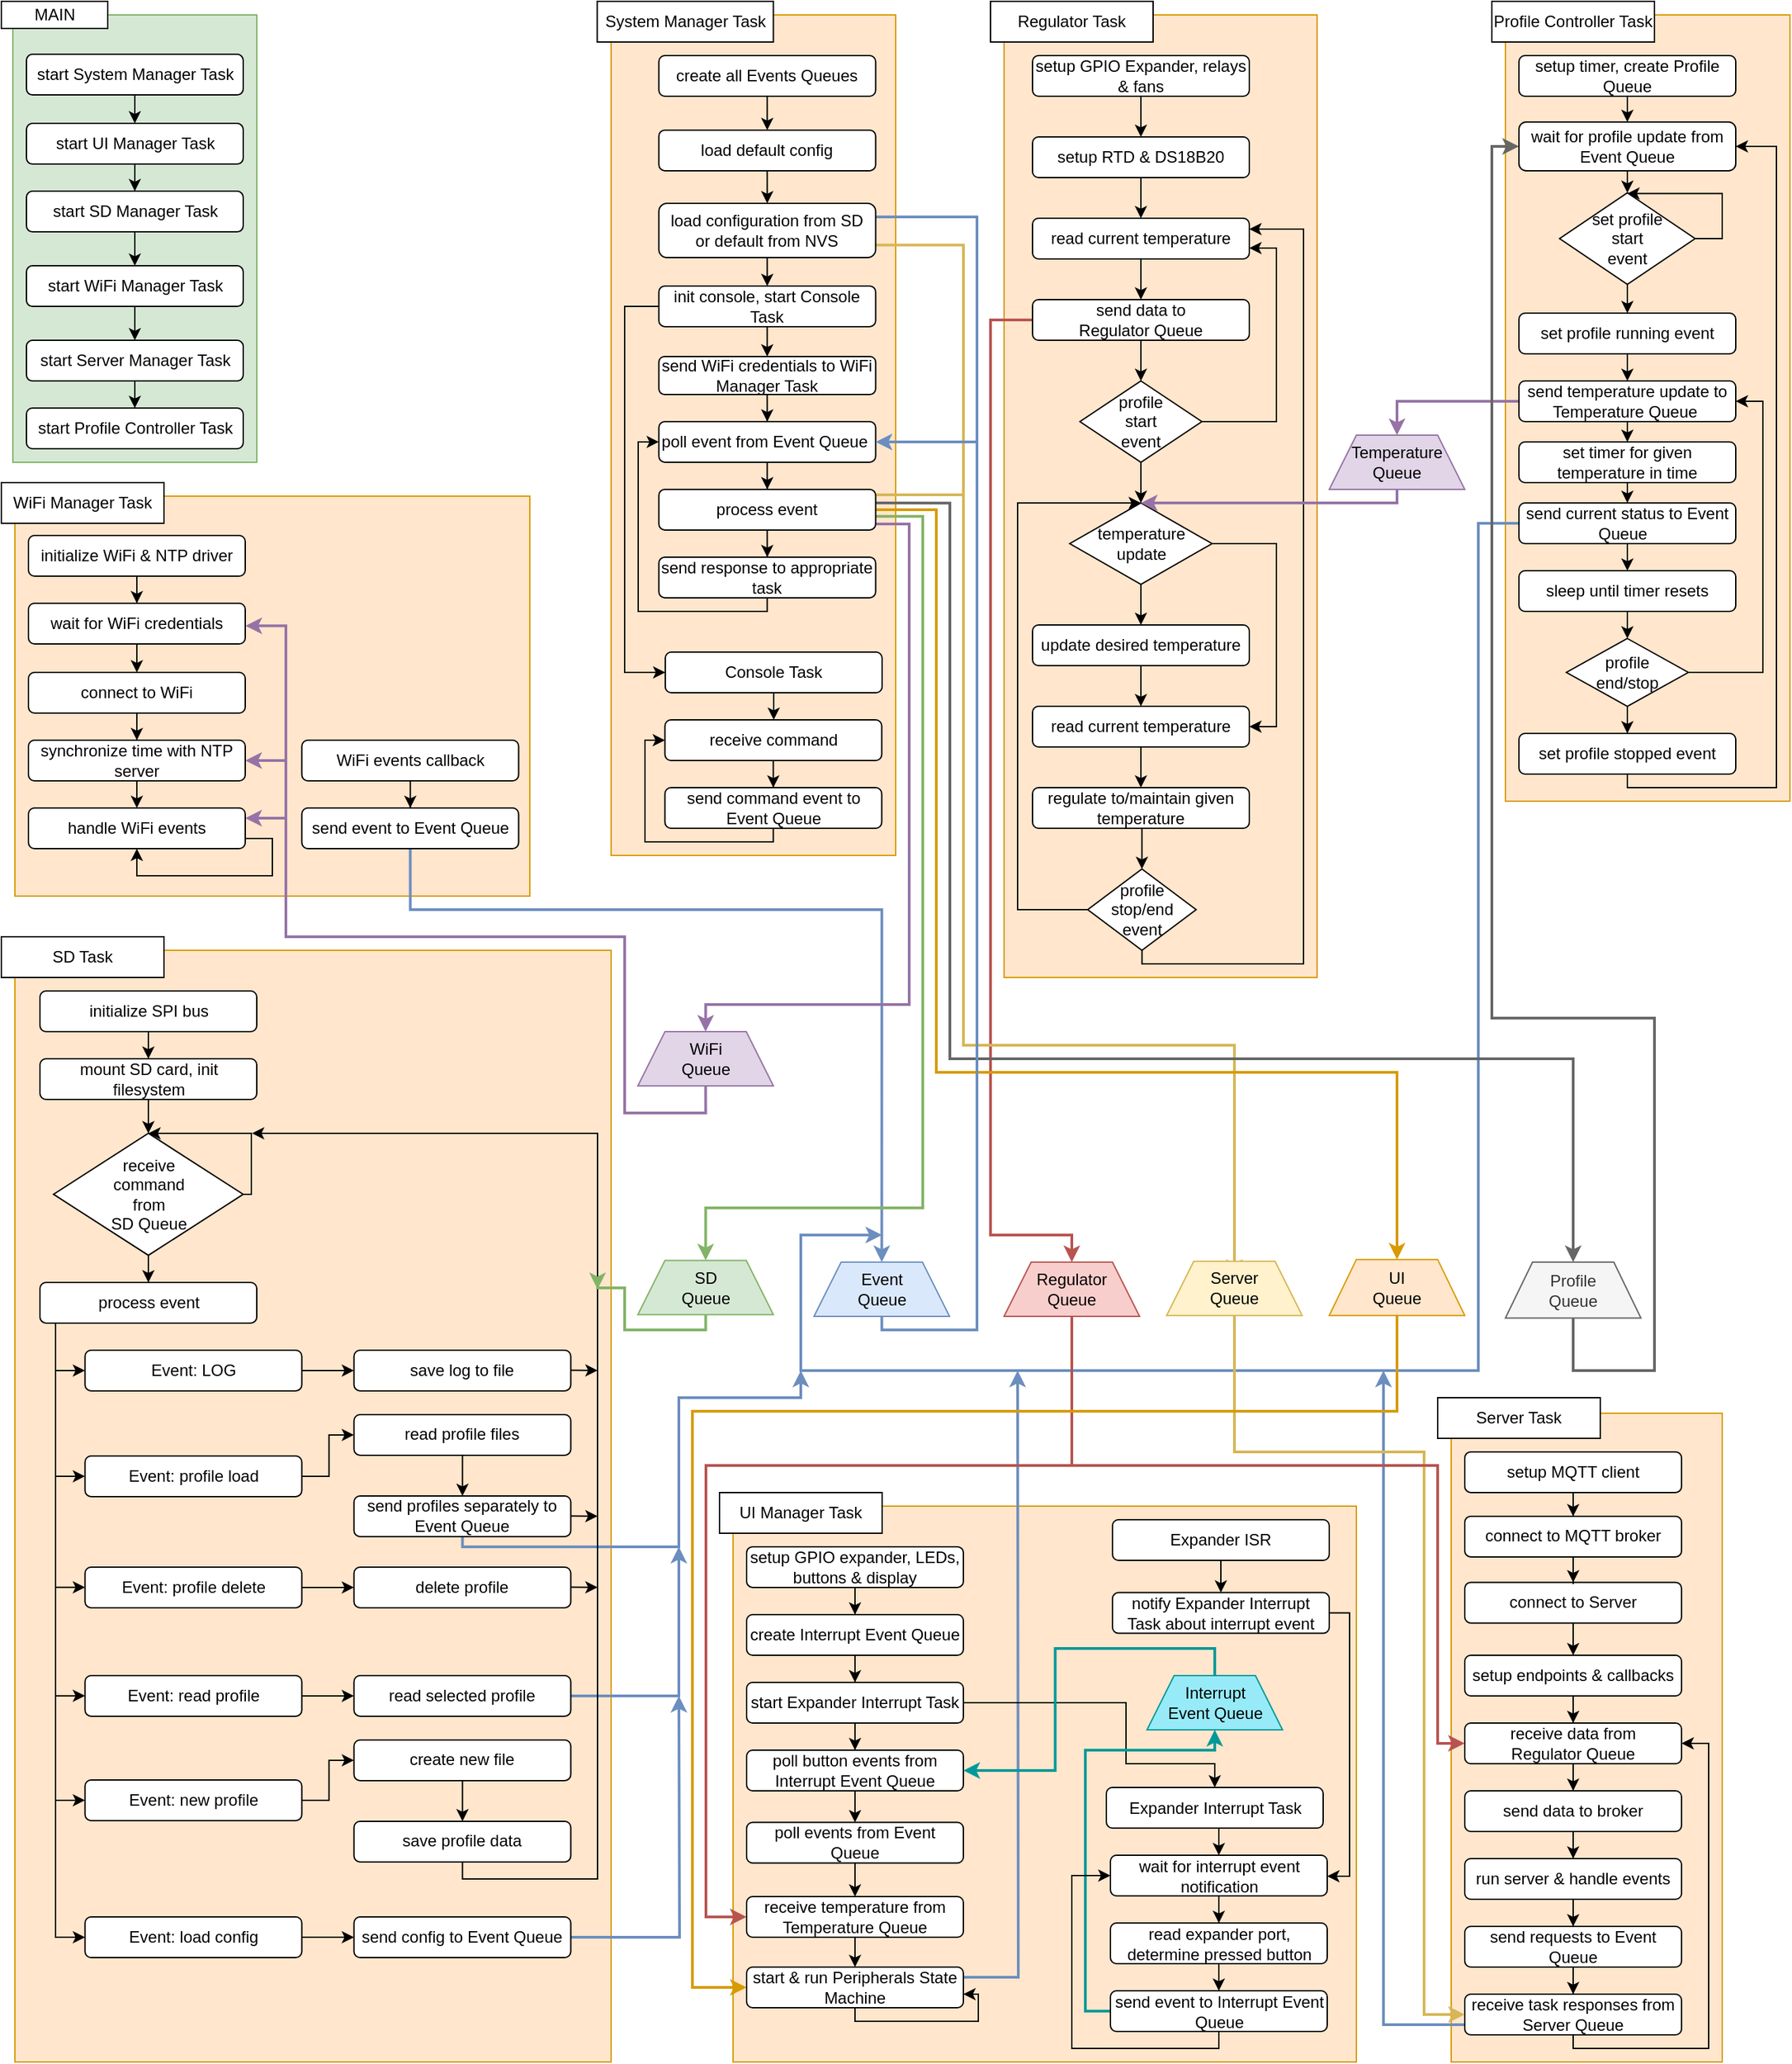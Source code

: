 <mxfile version="22.1.3" type="device">
  <diagram name="Strona-1" id="f8-OlZMK-fTIfZdhVAru">
    <mxGraphModel dx="1436" dy="745" grid="1" gridSize="10" guides="1" tooltips="1" connect="1" arrows="1" fold="1" page="1" pageScale="1" pageWidth="827" pageHeight="583" math="0" shadow="0">
      <root>
        <mxCell id="0" />
        <mxCell id="1" parent="0" />
        <mxCell id="z3keNY-oHB2SGLXwn3pg-4" value="" style="rounded=0;whiteSpace=wrap;html=1;fillColor=#ffe6cc;strokeColor=#d79b00;" parent="1" vertex="1">
          <mxGeometry x="450" y="40" width="210" height="620" as="geometry" />
        </mxCell>
        <mxCell id="9D3ErynZmHLSVG8jpGAm-1" value="" style="rounded=0;whiteSpace=wrap;html=1;fillColor=#ffe6cc;strokeColor=#d79b00;" parent="1" vertex="1">
          <mxGeometry x="10" y="395" width="380" height="295" as="geometry" />
        </mxCell>
        <mxCell id="gSyDXrouMCmdBABHbOLZ-1" value="" style="rounded=0;whiteSpace=wrap;html=1;fillColor=#d5e8d4;strokeColor=#82b366;" parent="1" vertex="1">
          <mxGeometry x="8.5" y="40" width="180" height="330" as="geometry" />
        </mxCell>
        <mxCell id="gSyDXrouMCmdBABHbOLZ-3" value="MAIN" style="rounded=0;whiteSpace=wrap;html=1;" parent="1" vertex="1">
          <mxGeometry y="30" width="78.5" height="20" as="geometry" />
        </mxCell>
        <mxCell id="9D3ErynZmHLSVG8jpGAm-13" style="edgeStyle=orthogonalEdgeStyle;rounded=0;orthogonalLoop=1;jettySize=auto;html=1;entryX=0.5;entryY=0;entryDx=0;entryDy=0;" parent="1" source="gSyDXrouMCmdBABHbOLZ-4" target="9D3ErynZmHLSVG8jpGAm-12" edge="1">
          <mxGeometry relative="1" as="geometry" />
        </mxCell>
        <mxCell id="gSyDXrouMCmdBABHbOLZ-4" value="initialize WiFi &amp;amp; NTP driver" style="rounded=1;whiteSpace=wrap;html=1;" parent="1" vertex="1">
          <mxGeometry x="20" y="424" width="160" height="30" as="geometry" />
        </mxCell>
        <mxCell id="Hz_lffBR66mt_2aPibTp-10" style="edgeStyle=orthogonalEdgeStyle;rounded=0;orthogonalLoop=1;jettySize=auto;html=1;exitX=1;exitY=0.5;exitDx=0;exitDy=0;strokeWidth=2;fillColor=#e1d5e7;strokeColor=#9673a6;startArrow=classic;startFill=1;endArrow=none;endFill=0;" edge="1" parent="1" source="gSyDXrouMCmdBABHbOLZ-5">
          <mxGeometry relative="1" as="geometry">
            <mxPoint x="210.0" y="589.892" as="targetPoint" />
          </mxGeometry>
        </mxCell>
        <mxCell id="gSyDXrouMCmdBABHbOLZ-5" value="synchronize time with NTP server" style="rounded=1;whiteSpace=wrap;html=1;" parent="1" vertex="1">
          <mxGeometry x="20" y="575" width="160" height="30" as="geometry" />
        </mxCell>
        <mxCell id="gSyDXrouMCmdBABHbOLZ-8" value="" style="rounded=0;whiteSpace=wrap;html=1;fillColor=#ffe6cc;strokeColor=#d79b00;" parent="1" vertex="1">
          <mxGeometry x="740" y="40" width="231" height="710" as="geometry" />
        </mxCell>
        <mxCell id="gSyDXrouMCmdBABHbOLZ-9" value="Regulator Task" style="rounded=0;whiteSpace=wrap;html=1;" parent="1" vertex="1">
          <mxGeometry x="730" y="30" width="120" height="30" as="geometry" />
        </mxCell>
        <mxCell id="gSyDXrouMCmdBABHbOLZ-32" style="edgeStyle=orthogonalEdgeStyle;rounded=0;orthogonalLoop=1;jettySize=auto;html=1;entryX=0.5;entryY=0;entryDx=0;entryDy=0;exitX=0.5;exitY=1;exitDx=0;exitDy=0;" parent="1" source="gSyDXrouMCmdBABHbOLZ-5" target="TpgPHgEq3tiVcMTZVDCW-112" edge="1">
          <mxGeometry relative="1" as="geometry">
            <mxPoint x="100" y="615" as="sourcePoint" />
            <mxPoint x="100" y="626.25" as="targetPoint" />
          </mxGeometry>
        </mxCell>
        <mxCell id="TpgPHgEq3tiVcMTZVDCW-5" style="edgeStyle=orthogonalEdgeStyle;rounded=0;orthogonalLoop=1;jettySize=auto;html=1;exitX=0.5;exitY=1;exitDx=0;exitDy=0;entryX=0.5;entryY=0;entryDx=0;entryDy=0;" parent="1" source="gSyDXrouMCmdBABHbOLZ-33" target="TpgPHgEq3tiVcMTZVDCW-1" edge="1">
          <mxGeometry relative="1" as="geometry" />
        </mxCell>
        <mxCell id="gSyDXrouMCmdBABHbOLZ-33" value="setup GPIO Expander, relays &amp;amp; fans" style="rounded=1;whiteSpace=wrap;html=1;" parent="1" vertex="1">
          <mxGeometry x="761" y="70" width="160" height="30" as="geometry" />
        </mxCell>
        <mxCell id="TpgPHgEq3tiVcMTZVDCW-34" style="edgeStyle=orthogonalEdgeStyle;rounded=0;orthogonalLoop=1;jettySize=auto;html=1;exitX=0.5;exitY=1;exitDx=0;exitDy=0;entryX=0.5;entryY=0;entryDx=0;entryDy=0;" parent="1" source="TpgPHgEq3tiVcMTZVDCW-1" target="TpgPHgEq3tiVcMTZVDCW-32" edge="1">
          <mxGeometry relative="1" as="geometry" />
        </mxCell>
        <mxCell id="TpgPHgEq3tiVcMTZVDCW-1" value="setup RTD &amp;amp; DS18B20" style="rounded=1;whiteSpace=wrap;html=1;" parent="1" vertex="1">
          <mxGeometry x="761" y="130" width="160" height="30" as="geometry" />
        </mxCell>
        <mxCell id="TpgPHgEq3tiVcMTZVDCW-13" style="edgeStyle=orthogonalEdgeStyle;rounded=0;orthogonalLoop=1;jettySize=auto;html=1;entryX=0.5;entryY=0;entryDx=0;entryDy=0;" parent="1" source="TpgPHgEq3tiVcMTZVDCW-3" target="TpgPHgEq3tiVcMTZVDCW-12" edge="1">
          <mxGeometry relative="1" as="geometry" />
        </mxCell>
        <mxCell id="TpgPHgEq3tiVcMTZVDCW-37" style="edgeStyle=orthogonalEdgeStyle;rounded=0;orthogonalLoop=1;jettySize=auto;html=1;entryX=1;entryY=0.75;entryDx=0;entryDy=0;" parent="1" source="TpgPHgEq3tiVcMTZVDCW-3" target="TpgPHgEq3tiVcMTZVDCW-32" edge="1">
          <mxGeometry relative="1" as="geometry">
            <Array as="points">
              <mxPoint x="941" y="340" />
              <mxPoint x="941" y="212" />
              <mxPoint x="921" y="212" />
            </Array>
          </mxGeometry>
        </mxCell>
        <mxCell id="TpgPHgEq3tiVcMTZVDCW-3" value="profile&lt;br&gt;start&lt;br&gt;event" style="rhombus;whiteSpace=wrap;html=1;" parent="1" vertex="1">
          <mxGeometry x="796" y="310" width="90" height="60" as="geometry" />
        </mxCell>
        <mxCell id="TpgPHgEq3tiVcMTZVDCW-16" style="edgeStyle=orthogonalEdgeStyle;rounded=0;orthogonalLoop=1;jettySize=auto;html=1;entryX=0.5;entryY=0;entryDx=0;entryDy=0;" parent="1" source="TpgPHgEq3tiVcMTZVDCW-10" target="TpgPHgEq3tiVcMTZVDCW-15" edge="1">
          <mxGeometry relative="1" as="geometry" />
        </mxCell>
        <mxCell id="TpgPHgEq3tiVcMTZVDCW-10" value="read current temperature" style="rounded=1;whiteSpace=wrap;html=1;" parent="1" vertex="1">
          <mxGeometry x="761" y="550" width="160" height="30" as="geometry" />
        </mxCell>
        <mxCell id="TpgPHgEq3tiVcMTZVDCW-20" style="edgeStyle=orthogonalEdgeStyle;rounded=0;orthogonalLoop=1;jettySize=auto;html=1;exitX=0.5;exitY=1;exitDx=0;exitDy=0;entryX=0.5;entryY=0;entryDx=0;entryDy=0;" parent="1" source="TpgPHgEq3tiVcMTZVDCW-12" target="TpgPHgEq3tiVcMTZVDCW-19" edge="1">
          <mxGeometry relative="1" as="geometry" />
        </mxCell>
        <mxCell id="TpgPHgEq3tiVcMTZVDCW-21" style="edgeStyle=orthogonalEdgeStyle;rounded=0;orthogonalLoop=1;jettySize=auto;html=1;entryX=1;entryY=0.5;entryDx=0;entryDy=0;" parent="1" source="TpgPHgEq3tiVcMTZVDCW-12" target="TpgPHgEq3tiVcMTZVDCW-10" edge="1">
          <mxGeometry relative="1" as="geometry">
            <Array as="points">
              <mxPoint x="941" y="430" />
              <mxPoint x="941" y="565" />
            </Array>
          </mxGeometry>
        </mxCell>
        <mxCell id="TpgPHgEq3tiVcMTZVDCW-12" value="temperature&lt;br&gt;update" style="rhombus;whiteSpace=wrap;html=1;" parent="1" vertex="1">
          <mxGeometry x="788.5" y="400" width="105" height="60" as="geometry" />
        </mxCell>
        <mxCell id="TpgPHgEq3tiVcMTZVDCW-15" value="regulate to/maintain given temperature" style="rounded=1;whiteSpace=wrap;html=1;" parent="1" vertex="1">
          <mxGeometry x="761" y="610" width="160" height="30" as="geometry" />
        </mxCell>
        <mxCell id="TpgPHgEq3tiVcMTZVDCW-22" style="edgeStyle=orthogonalEdgeStyle;rounded=0;orthogonalLoop=1;jettySize=auto;html=1;exitX=0.5;exitY=1;exitDx=0;exitDy=0;entryX=0.5;entryY=0;entryDx=0;entryDy=0;" parent="1" source="TpgPHgEq3tiVcMTZVDCW-19" target="TpgPHgEq3tiVcMTZVDCW-10" edge="1">
          <mxGeometry relative="1" as="geometry" />
        </mxCell>
        <mxCell id="TpgPHgEq3tiVcMTZVDCW-19" value="update desired temperature" style="rounded=1;whiteSpace=wrap;html=1;" parent="1" vertex="1">
          <mxGeometry x="761" y="490" width="160" height="30" as="geometry" />
        </mxCell>
        <mxCell id="TpgPHgEq3tiVcMTZVDCW-25" style="edgeStyle=orthogonalEdgeStyle;rounded=0;orthogonalLoop=1;jettySize=auto;html=1;exitX=0;exitY=0.5;exitDx=0;exitDy=0;entryX=0.5;entryY=0;entryDx=0;entryDy=0;" parent="1" source="TpgPHgEq3tiVcMTZVDCW-53" target="TpgPHgEq3tiVcMTZVDCW-12" edge="1">
          <mxGeometry relative="1" as="geometry">
            <mxPoint x="842" y="397" as="targetPoint" />
            <Array as="points">
              <mxPoint x="750" y="700" />
              <mxPoint x="750" y="400" />
            </Array>
          </mxGeometry>
        </mxCell>
        <mxCell id="TpgPHgEq3tiVcMTZVDCW-56" style="edgeStyle=orthogonalEdgeStyle;rounded=0;orthogonalLoop=1;jettySize=auto;html=1;entryX=0.5;entryY=0;entryDx=0;entryDy=0;" parent="1" target="TpgPHgEq3tiVcMTZVDCW-53" edge="1">
          <mxGeometry relative="1" as="geometry">
            <mxPoint x="841.75" y="640" as="sourcePoint" />
          </mxGeometry>
        </mxCell>
        <mxCell id="TpgPHgEq3tiVcMTZVDCW-26" value="" style="rounded=0;whiteSpace=wrap;html=1;fillColor=#ffe6cc;strokeColor=#d79b00;" parent="1" vertex="1">
          <mxGeometry x="1110" y="40" width="210" height="580" as="geometry" />
        </mxCell>
        <mxCell id="TpgPHgEq3tiVcMTZVDCW-28" value="setup timer, create Profile Queue" style="rounded=1;whiteSpace=wrap;html=1;" parent="1" vertex="1">
          <mxGeometry x="1120" y="70" width="160" height="30" as="geometry" />
        </mxCell>
        <mxCell id="TpgPHgEq3tiVcMTZVDCW-42" style="edgeStyle=orthogonalEdgeStyle;rounded=0;orthogonalLoop=1;jettySize=auto;html=1;entryX=0.5;entryY=0;entryDx=0;entryDy=0;" parent="1" source="TpgPHgEq3tiVcMTZVDCW-29" target="TpgPHgEq3tiVcMTZVDCW-31" edge="1">
          <mxGeometry relative="1" as="geometry" />
        </mxCell>
        <mxCell id="z3keNY-oHB2SGLXwn3pg-72" style="edgeStyle=orthogonalEdgeStyle;rounded=0;orthogonalLoop=1;jettySize=auto;html=1;entryX=0.5;entryY=0;entryDx=0;entryDy=0;fillColor=#e1d5e7;strokeColor=#9673a6;strokeWidth=2;exitX=0;exitY=0.5;exitDx=0;exitDy=0;" parent="1" source="TpgPHgEq3tiVcMTZVDCW-29" target="TpgPHgEq3tiVcMTZVDCW-145" edge="1">
          <mxGeometry relative="1" as="geometry">
            <Array as="points">
              <mxPoint x="1030" y="325" />
              <mxPoint x="1030" y="330" />
              <mxPoint x="1030" y="330" />
            </Array>
          </mxGeometry>
        </mxCell>
        <mxCell id="TpgPHgEq3tiVcMTZVDCW-29" value="send temperature update to&lt;br&gt;Temperature Queue&amp;nbsp;" style="rounded=1;whiteSpace=wrap;html=1;" parent="1" vertex="1">
          <mxGeometry x="1120" y="310" width="160" height="30" as="geometry" />
        </mxCell>
        <mxCell id="TpgPHgEq3tiVcMTZVDCW-59" style="edgeStyle=orthogonalEdgeStyle;rounded=0;orthogonalLoop=1;jettySize=auto;html=1;exitX=0.5;exitY=1;exitDx=0;exitDy=0;entryX=0.5;entryY=0;entryDx=0;entryDy=0;" parent="1" source="TpgPHgEq3tiVcMTZVDCW-30" target="TpgPHgEq3tiVcMTZVDCW-57" edge="1">
          <mxGeometry relative="1" as="geometry" />
        </mxCell>
        <mxCell id="TpgPHgEq3tiVcMTZVDCW-30" value="set profile&lt;br&gt;start&lt;br&gt;event" style="rhombus;whiteSpace=wrap;html=1;" parent="1" vertex="1">
          <mxGeometry x="1150" y="171.25" width="100" height="67.5" as="geometry" />
        </mxCell>
        <mxCell id="TpgPHgEq3tiVcMTZVDCW-96" style="edgeStyle=orthogonalEdgeStyle;rounded=0;orthogonalLoop=1;jettySize=auto;html=1;entryX=0.5;entryY=0;entryDx=0;entryDy=0;" parent="1" source="TpgPHgEq3tiVcMTZVDCW-31" target="TpgPHgEq3tiVcMTZVDCW-95" edge="1">
          <mxGeometry relative="1" as="geometry" />
        </mxCell>
        <mxCell id="TpgPHgEq3tiVcMTZVDCW-31" value="set timer for given temperature in time" style="rounded=1;whiteSpace=wrap;html=1;" parent="1" vertex="1">
          <mxGeometry x="1120" y="355" width="160" height="30" as="geometry" />
        </mxCell>
        <mxCell id="TpgPHgEq3tiVcMTZVDCW-35" style="edgeStyle=orthogonalEdgeStyle;rounded=0;orthogonalLoop=1;jettySize=auto;html=1;entryX=0.5;entryY=0;entryDx=0;entryDy=0;" parent="1" source="TpgPHgEq3tiVcMTZVDCW-32" target="TpgPHgEq3tiVcMTZVDCW-33" edge="1">
          <mxGeometry relative="1" as="geometry" />
        </mxCell>
        <mxCell id="TpgPHgEq3tiVcMTZVDCW-32" value="read current temperature" style="rounded=1;whiteSpace=wrap;html=1;" parent="1" vertex="1">
          <mxGeometry x="761" y="190" width="160" height="30" as="geometry" />
        </mxCell>
        <mxCell id="TpgPHgEq3tiVcMTZVDCW-36" style="edgeStyle=orthogonalEdgeStyle;rounded=0;orthogonalLoop=1;jettySize=auto;html=1;entryX=0.5;entryY=0;entryDx=0;entryDy=0;" parent="1" source="TpgPHgEq3tiVcMTZVDCW-33" target="TpgPHgEq3tiVcMTZVDCW-3" edge="1">
          <mxGeometry relative="1" as="geometry" />
        </mxCell>
        <mxCell id="z3keNY-oHB2SGLXwn3pg-75" style="edgeStyle=orthogonalEdgeStyle;rounded=0;orthogonalLoop=1;jettySize=auto;html=1;fillColor=#f8cecc;strokeColor=#b85450;strokeWidth=2;endArrow=classic;endFill=1;entryX=0.5;entryY=0;entryDx=0;entryDy=0;" parent="1" source="TpgPHgEq3tiVcMTZVDCW-33" target="TpgPHgEq3tiVcMTZVDCW-120" edge="1">
          <mxGeometry relative="1" as="geometry">
            <mxPoint x="700" y="650" as="targetPoint" />
            <Array as="points">
              <mxPoint x="730" y="265" />
              <mxPoint x="730" y="940" />
              <mxPoint x="790" y="940" />
            </Array>
          </mxGeometry>
        </mxCell>
        <mxCell id="TpgPHgEq3tiVcMTZVDCW-33" value="send data to&lt;br&gt;Regulator Queue" style="rounded=1;whiteSpace=wrap;html=1;" parent="1" vertex="1">
          <mxGeometry x="761" y="250" width="160" height="30" as="geometry" />
        </mxCell>
        <mxCell id="TpgPHgEq3tiVcMTZVDCW-52" style="edgeStyle=orthogonalEdgeStyle;rounded=0;orthogonalLoop=1;jettySize=auto;html=1;exitX=0.5;exitY=1;exitDx=0;exitDy=0;entryX=0.5;entryY=0;entryDx=0;entryDy=0;" parent="1" source="TpgPHgEq3tiVcMTZVDCW-38" target="TpgPHgEq3tiVcMTZVDCW-48" edge="1">
          <mxGeometry relative="1" as="geometry" />
        </mxCell>
        <mxCell id="TpgPHgEq3tiVcMTZVDCW-38" value="sleep until timer resets" style="rounded=1;whiteSpace=wrap;html=1;" parent="1" vertex="1">
          <mxGeometry x="1120" y="450" width="160" height="30" as="geometry" />
        </mxCell>
        <mxCell id="TpgPHgEq3tiVcMTZVDCW-41" style="edgeStyle=orthogonalEdgeStyle;rounded=0;orthogonalLoop=1;jettySize=auto;html=1;exitX=1;exitY=0.5;exitDx=0;exitDy=0;entryX=0.5;entryY=0;entryDx=0;entryDy=0;" parent="1" source="TpgPHgEq3tiVcMTZVDCW-30" target="TpgPHgEq3tiVcMTZVDCW-30" edge="1">
          <mxGeometry relative="1" as="geometry">
            <Array as="points">
              <mxPoint x="1270" y="204.75" />
              <mxPoint x="1270" y="171.75" />
              <mxPoint x="1200" y="171.75" />
            </Array>
          </mxGeometry>
        </mxCell>
        <mxCell id="TpgPHgEq3tiVcMTZVDCW-46" value="Profile Controller Task" style="rounded=0;whiteSpace=wrap;html=1;" parent="1" vertex="1">
          <mxGeometry x="1100" y="30" width="120" height="30" as="geometry" />
        </mxCell>
        <mxCell id="TpgPHgEq3tiVcMTZVDCW-50" style="edgeStyle=orthogonalEdgeStyle;rounded=0;orthogonalLoop=1;jettySize=auto;html=1;entryX=0.5;entryY=0;entryDx=0;entryDy=0;" parent="1" source="TpgPHgEq3tiVcMTZVDCW-48" target="TpgPHgEq3tiVcMTZVDCW-49" edge="1">
          <mxGeometry relative="1" as="geometry" />
        </mxCell>
        <mxCell id="TpgPHgEq3tiVcMTZVDCW-51" style="edgeStyle=orthogonalEdgeStyle;rounded=0;orthogonalLoop=1;jettySize=auto;html=1;entryX=1;entryY=0.5;entryDx=0;entryDy=0;" parent="1" source="TpgPHgEq3tiVcMTZVDCW-48" target="TpgPHgEq3tiVcMTZVDCW-29" edge="1">
          <mxGeometry relative="1" as="geometry">
            <Array as="points">
              <mxPoint x="1300" y="525" />
              <mxPoint x="1300" y="325" />
            </Array>
          </mxGeometry>
        </mxCell>
        <mxCell id="TpgPHgEq3tiVcMTZVDCW-48" value="profile&lt;br&gt;end/stop" style="rhombus;whiteSpace=wrap;html=1;" parent="1" vertex="1">
          <mxGeometry x="1155" y="500" width="90" height="50" as="geometry" />
        </mxCell>
        <mxCell id="TpgPHgEq3tiVcMTZVDCW-72" style="edgeStyle=orthogonalEdgeStyle;rounded=0;orthogonalLoop=1;jettySize=auto;html=1;entryX=1;entryY=0.5;entryDx=0;entryDy=0;" parent="1" source="TpgPHgEq3tiVcMTZVDCW-49" target="-iP6WzHZB8sq2N2tlhSQ-25" edge="1">
          <mxGeometry relative="1" as="geometry">
            <Array as="points">
              <mxPoint x="1200" y="610" />
              <mxPoint x="1310" y="610" />
              <mxPoint x="1310" y="137" />
            </Array>
          </mxGeometry>
        </mxCell>
        <mxCell id="TpgPHgEq3tiVcMTZVDCW-49" value="set profile stopped event" style="rounded=1;whiteSpace=wrap;html=1;" parent="1" vertex="1">
          <mxGeometry x="1120" y="570" width="160" height="30" as="geometry" />
        </mxCell>
        <mxCell id="TpgPHgEq3tiVcMTZVDCW-55" style="edgeStyle=orthogonalEdgeStyle;rounded=0;orthogonalLoop=1;jettySize=auto;html=1;" parent="1" source="TpgPHgEq3tiVcMTZVDCW-53" edge="1">
          <mxGeometry relative="1" as="geometry">
            <mxPoint x="921" y="198" as="targetPoint" />
            <Array as="points">
              <mxPoint x="842" y="740" />
              <mxPoint x="961" y="740" />
              <mxPoint x="961" y="198" />
            </Array>
          </mxGeometry>
        </mxCell>
        <mxCell id="TpgPHgEq3tiVcMTZVDCW-53" value="profile&lt;br&gt;stop/end&lt;br&gt;event" style="rhombus;whiteSpace=wrap;html=1;" parent="1" vertex="1">
          <mxGeometry x="801.75" y="670" width="80" height="60" as="geometry" />
        </mxCell>
        <mxCell id="TpgPHgEq3tiVcMTZVDCW-58" style="edgeStyle=orthogonalEdgeStyle;rounded=0;orthogonalLoop=1;jettySize=auto;html=1;exitX=0.5;exitY=1;exitDx=0;exitDy=0;entryX=0.5;entryY=0;entryDx=0;entryDy=0;" parent="1" source="TpgPHgEq3tiVcMTZVDCW-57" target="TpgPHgEq3tiVcMTZVDCW-29" edge="1">
          <mxGeometry relative="1" as="geometry" />
        </mxCell>
        <mxCell id="TpgPHgEq3tiVcMTZVDCW-57" value="set profile running event" style="rounded=1;whiteSpace=wrap;html=1;" parent="1" vertex="1">
          <mxGeometry x="1120" y="260" width="160" height="30" as="geometry" />
        </mxCell>
        <mxCell id="TpgPHgEq3tiVcMTZVDCW-67" style="edgeStyle=orthogonalEdgeStyle;rounded=0;orthogonalLoop=1;jettySize=auto;html=1;exitX=0.5;exitY=1;exitDx=0;exitDy=0;entryX=0.5;entryY=0;entryDx=0;entryDy=0;" parent="1" source="TpgPHgEq3tiVcMTZVDCW-28" target="-iP6WzHZB8sq2N2tlhSQ-25" edge="1">
          <mxGeometry relative="1" as="geometry">
            <mxPoint x="1200.0" y="120" as="sourcePoint" />
            <mxPoint x="1200" y="150" as="targetPoint" />
          </mxGeometry>
        </mxCell>
        <mxCell id="TpgPHgEq3tiVcMTZVDCW-73" style="edgeStyle=orthogonalEdgeStyle;rounded=0;orthogonalLoop=1;jettySize=auto;html=1;entryX=0.5;entryY=0;entryDx=0;entryDy=0;exitX=0.5;exitY=1;exitDx=0;exitDy=0;" parent="1" source="-iP6WzHZB8sq2N2tlhSQ-25" target="TpgPHgEq3tiVcMTZVDCW-30" edge="1">
          <mxGeometry relative="1" as="geometry">
            <mxPoint x="1200.0" y="346" as="sourcePoint" />
          </mxGeometry>
        </mxCell>
        <mxCell id="TpgPHgEq3tiVcMTZVDCW-75" value="" style="rounded=0;whiteSpace=wrap;html=1;fillColor=#ffe6cc;strokeColor=#d79b00;" parent="1" vertex="1">
          <mxGeometry x="10" y="730" width="440" height="820" as="geometry" />
        </mxCell>
        <mxCell id="TpgPHgEq3tiVcMTZVDCW-76" value="SD Task" style="rounded=0;whiteSpace=wrap;html=1;" parent="1" vertex="1">
          <mxGeometry y="720" width="120" height="30" as="geometry" />
        </mxCell>
        <mxCell id="z3keNY-oHB2SGLXwn3pg-28" value="" style="edgeStyle=orthogonalEdgeStyle;rounded=0;orthogonalLoop=1;jettySize=auto;html=1;" parent="1" source="TpgPHgEq3tiVcMTZVDCW-77" target="z3keNY-oHB2SGLXwn3pg-27" edge="1">
          <mxGeometry relative="1" as="geometry" />
        </mxCell>
        <mxCell id="TpgPHgEq3tiVcMTZVDCW-77" value="initialize SPI bus" style="rounded=1;whiteSpace=wrap;html=1;" parent="1" vertex="1">
          <mxGeometry x="28.5" y="760" width="160" height="30" as="geometry" />
        </mxCell>
        <mxCell id="z3keNY-oHB2SGLXwn3pg-34" style="edgeStyle=orthogonalEdgeStyle;rounded=0;orthogonalLoop=1;jettySize=auto;html=1;entryX=0.5;entryY=0;entryDx=0;entryDy=0;" parent="1" source="TpgPHgEq3tiVcMTZVDCW-79" target="z3keNY-oHB2SGLXwn3pg-33" edge="1">
          <mxGeometry relative="1" as="geometry" />
        </mxCell>
        <mxCell id="TpgPHgEq3tiVcMTZVDCW-79" value="receive&lt;br&gt;command&lt;br&gt;from&lt;br&gt;SD Queue" style="rhombus;whiteSpace=wrap;html=1;" parent="1" vertex="1">
          <mxGeometry x="38.5" y="864.98" width="140" height="90" as="geometry" />
        </mxCell>
        <mxCell id="TpgPHgEq3tiVcMTZVDCW-90" value="" style="rounded=0;whiteSpace=wrap;html=1;fillColor=#ffe6cc;strokeColor=#d79b00;" parent="1" vertex="1">
          <mxGeometry x="540" y="1140" width="460" height="410" as="geometry" />
        </mxCell>
        <mxCell id="TpgPHgEq3tiVcMTZVDCW-91" value="UI Manager Task" style="rounded=0;whiteSpace=wrap;html=1;" parent="1" vertex="1">
          <mxGeometry x="530" y="1130" width="120" height="30" as="geometry" />
        </mxCell>
        <mxCell id="TpgPHgEq3tiVcMTZVDCW-94" style="edgeStyle=orthogonalEdgeStyle;rounded=0;orthogonalLoop=1;jettySize=auto;html=1;entryX=0.5;entryY=0;entryDx=0;entryDy=0;exitX=0.5;exitY=1;exitDx=0;exitDy=0;" parent="1" source="TpgPHgEq3tiVcMTZVDCW-100" target="TpgPHgEq3tiVcMTZVDCW-93" edge="1">
          <mxGeometry relative="1" as="geometry">
            <mxPoint x="630" y="1367" as="sourcePoint" />
          </mxGeometry>
        </mxCell>
        <mxCell id="1K6tCah-ZMt7pKSe4DMA-21" style="edgeStyle=orthogonalEdgeStyle;rounded=0;orthogonalLoop=1;jettySize=auto;html=1;entryX=0.5;entryY=0;entryDx=0;entryDy=0;" parent="1" source="TpgPHgEq3tiVcMTZVDCW-92" target="1K6tCah-ZMt7pKSe4DMA-15" edge="1">
          <mxGeometry relative="1" as="geometry" />
        </mxCell>
        <mxCell id="TpgPHgEq3tiVcMTZVDCW-92" value="setup GPIO expander, LEDs, buttons &amp;amp; display" style="rounded=1;whiteSpace=wrap;html=1;" parent="1" vertex="1">
          <mxGeometry x="550" y="1169.97" width="160" height="30" as="geometry" />
        </mxCell>
        <mxCell id="TpgPHgEq3tiVcMTZVDCW-99" style="edgeStyle=orthogonalEdgeStyle;rounded=0;orthogonalLoop=1;jettySize=auto;html=1;entryX=0.5;entryY=0;entryDx=0;entryDy=0;" parent="1" source="TpgPHgEq3tiVcMTZVDCW-93" target="TpgPHgEq3tiVcMTZVDCW-98" edge="1">
          <mxGeometry relative="1" as="geometry" />
        </mxCell>
        <mxCell id="TpgPHgEq3tiVcMTZVDCW-93" value="poll events from Event Queue" style="rounded=1;whiteSpace=wrap;html=1;" parent="1" vertex="1">
          <mxGeometry x="550" y="1373.25" width="160" height="30" as="geometry" />
        </mxCell>
        <mxCell id="TpgPHgEq3tiVcMTZVDCW-97" style="edgeStyle=orthogonalEdgeStyle;rounded=0;orthogonalLoop=1;jettySize=auto;html=1;exitX=0.5;exitY=1;exitDx=0;exitDy=0;entryX=0.5;entryY=0;entryDx=0;entryDy=0;" parent="1" source="TpgPHgEq3tiVcMTZVDCW-95" target="TpgPHgEq3tiVcMTZVDCW-38" edge="1">
          <mxGeometry relative="1" as="geometry" />
        </mxCell>
        <mxCell id="z3keNY-oHB2SGLXwn3pg-79" style="edgeStyle=orthogonalEdgeStyle;rounded=0;orthogonalLoop=1;jettySize=auto;html=1;fillColor=#dae8fc;strokeColor=#6c8ebf;strokeWidth=2;startArrow=none;startFill=0;endArrow=classic;endFill=1;" parent="1" source="TpgPHgEq3tiVcMTZVDCW-95" edge="1">
          <mxGeometry relative="1" as="geometry">
            <mxPoint x="650" y="940" as="targetPoint" />
            <Array as="points">
              <mxPoint x="1090" y="415" />
              <mxPoint x="1090" y="1040" />
              <mxPoint x="590" y="1040" />
              <mxPoint x="590" y="940" />
            </Array>
          </mxGeometry>
        </mxCell>
        <mxCell id="TpgPHgEq3tiVcMTZVDCW-95" value="send current status to Event Queue&amp;nbsp;&amp;nbsp;" style="rounded=1;whiteSpace=wrap;html=1;" parent="1" vertex="1">
          <mxGeometry x="1120" y="400" width="160" height="30" as="geometry" />
        </mxCell>
        <mxCell id="TpgPHgEq3tiVcMTZVDCW-104" style="edgeStyle=orthogonalEdgeStyle;rounded=0;orthogonalLoop=1;jettySize=auto;html=1;entryX=0.5;entryY=0;entryDx=0;entryDy=0;" parent="1" source="TpgPHgEq3tiVcMTZVDCW-98" target="TpgPHgEq3tiVcMTZVDCW-103" edge="1">
          <mxGeometry relative="1" as="geometry" />
        </mxCell>
        <mxCell id="TpgPHgEq3tiVcMTZVDCW-98" value="receive temperature from Temperature Queue" style="rounded=1;whiteSpace=wrap;html=1;" parent="1" vertex="1">
          <mxGeometry x="550" y="1428" width="160" height="30" as="geometry" />
        </mxCell>
        <mxCell id="TpgPHgEq3tiVcMTZVDCW-100" value="poll button events from Interrupt Event Queue" style="rounded=1;whiteSpace=wrap;html=1;" parent="1" vertex="1">
          <mxGeometry x="550" y="1320" width="160" height="30" as="geometry" />
        </mxCell>
        <mxCell id="7Rm9NRKuivuSp9orqNc0-6" style="edgeStyle=orthogonalEdgeStyle;rounded=0;orthogonalLoop=1;jettySize=auto;html=1;exitX=1;exitY=0.25;exitDx=0;exitDy=0;fillColor=#dae8fc;strokeColor=#6c8ebf;strokeWidth=2;" parent="1" source="TpgPHgEq3tiVcMTZVDCW-103" edge="1">
          <mxGeometry relative="1" as="geometry">
            <mxPoint x="750" y="1040" as="targetPoint" />
          </mxGeometry>
        </mxCell>
        <mxCell id="TpgPHgEq3tiVcMTZVDCW-103" value="start &amp;amp; run Peripherals State Machine" style="rounded=1;whiteSpace=wrap;html=1;" parent="1" vertex="1">
          <mxGeometry x="550" y="1480" width="160" height="30" as="geometry" />
        </mxCell>
        <mxCell id="TpgPHgEq3tiVcMTZVDCW-105" style="edgeStyle=orthogonalEdgeStyle;rounded=0;orthogonalLoop=1;jettySize=auto;html=1;exitX=0.5;exitY=1;exitDx=0;exitDy=0;" parent="1" source="TpgPHgEq3tiVcMTZVDCW-103" edge="1">
          <mxGeometry relative="1" as="geometry">
            <mxPoint x="710" y="1500" as="targetPoint" />
            <Array as="points">
              <mxPoint x="630" y="1520" />
              <mxPoint x="721" y="1520" />
              <mxPoint x="721" y="1500" />
              <mxPoint x="710" y="1500" />
            </Array>
          </mxGeometry>
        </mxCell>
        <mxCell id="TpgPHgEq3tiVcMTZVDCW-106" value="" style="rounded=0;whiteSpace=wrap;html=1;fillColor=#ffe6cc;strokeColor=#d79b00;" parent="1" vertex="1">
          <mxGeometry x="1070" y="1071.5" width="200" height="478.5" as="geometry" />
        </mxCell>
        <mxCell id="TpgPHgEq3tiVcMTZVDCW-107" value="Server Task" style="rounded=0;whiteSpace=wrap;html=1;" parent="1" vertex="1">
          <mxGeometry x="1060" y="1060" width="120" height="30" as="geometry" />
        </mxCell>
        <mxCell id="TpgPHgEq3tiVcMTZVDCW-116" style="edgeStyle=orthogonalEdgeStyle;rounded=0;orthogonalLoop=1;jettySize=auto;html=1;entryX=0.5;entryY=0;entryDx=0;entryDy=0;" parent="1" source="TpgPHgEq3tiVcMTZVDCW-109" target="TpgPHgEq3tiVcMTZVDCW-110" edge="1">
          <mxGeometry relative="1" as="geometry" />
        </mxCell>
        <mxCell id="TpgPHgEq3tiVcMTZVDCW-109" value="connect to Server" style="rounded=1;whiteSpace=wrap;html=1;" parent="1" vertex="1">
          <mxGeometry x="1080" y="1196.22" width="160" height="30" as="geometry" />
        </mxCell>
        <mxCell id="7Rm9NRKuivuSp9orqNc0-14" style="edgeStyle=orthogonalEdgeStyle;rounded=0;orthogonalLoop=1;jettySize=auto;html=1;entryX=0.5;entryY=0;entryDx=0;entryDy=0;" parent="1" source="TpgPHgEq3tiVcMTZVDCW-110" target="7Rm9NRKuivuSp9orqNc0-13" edge="1">
          <mxGeometry relative="1" as="geometry" />
        </mxCell>
        <mxCell id="TpgPHgEq3tiVcMTZVDCW-110" value="setup endpoints &amp;amp; callbacks" style="rounded=1;whiteSpace=wrap;html=1;" parent="1" vertex="1">
          <mxGeometry x="1080" y="1250" width="160" height="30" as="geometry" />
        </mxCell>
        <mxCell id="Hz_lffBR66mt_2aPibTp-11" style="edgeStyle=orthogonalEdgeStyle;rounded=0;orthogonalLoop=1;jettySize=auto;html=1;exitX=1;exitY=0.25;exitDx=0;exitDy=0;fillColor=#e1d5e7;strokeColor=#9673a6;strokeWidth=2;startArrow=classic;startFill=1;endArrow=none;endFill=0;" edge="1" parent="1" source="TpgPHgEq3tiVcMTZVDCW-112">
          <mxGeometry relative="1" as="geometry">
            <mxPoint x="210.0" y="632.542" as="targetPoint" />
          </mxGeometry>
        </mxCell>
        <mxCell id="TpgPHgEq3tiVcMTZVDCW-112" value="handle WiFi events" style="rounded=1;whiteSpace=wrap;html=1;" parent="1" vertex="1">
          <mxGeometry x="20" y="625" width="160" height="30" as="geometry" />
        </mxCell>
        <mxCell id="z3keNY-oHB2SGLXwn3pg-69" style="edgeStyle=orthogonalEdgeStyle;rounded=0;orthogonalLoop=1;jettySize=auto;html=1;entryX=0.5;entryY=0;entryDx=0;entryDy=0;" parent="1" source="TpgPHgEq3tiVcMTZVDCW-115" target="z3keNY-oHB2SGLXwn3pg-66" edge="1">
          <mxGeometry relative="1" as="geometry" />
        </mxCell>
        <mxCell id="TpgPHgEq3tiVcMTZVDCW-115" value="run server &amp;amp; handle events" style="rounded=1;whiteSpace=wrap;html=1;" parent="1" vertex="1">
          <mxGeometry x="1080" y="1400" width="160" height="30" as="geometry" />
        </mxCell>
        <mxCell id="z3keNY-oHB2SGLXwn3pg-82" style="edgeStyle=orthogonalEdgeStyle;rounded=0;orthogonalLoop=1;jettySize=auto;html=1;entryX=0;entryY=0.5;entryDx=0;entryDy=0;fillColor=#f8cecc;strokeColor=#b85450;strokeWidth=2;exitX=0.5;exitY=1;exitDx=0;exitDy=0;" parent="1" source="TpgPHgEq3tiVcMTZVDCW-120" target="TpgPHgEq3tiVcMTZVDCW-98" edge="1">
          <mxGeometry relative="1" as="geometry">
            <Array as="points">
              <mxPoint x="790" y="1110" />
              <mxPoint x="520" y="1110" />
              <mxPoint x="520" y="1443" />
            </Array>
          </mxGeometry>
        </mxCell>
        <mxCell id="TpgPHgEq3tiVcMTZVDCW-120" value="Regulator&lt;br&gt;Queue" style="shape=trapezoid;perimeter=trapezoidPerimeter;whiteSpace=wrap;html=1;fixedSize=1;fillColor=#f8cecc;strokeColor=#b85450;" parent="1" vertex="1">
          <mxGeometry x="740" y="960" width="100" height="40" as="geometry" />
        </mxCell>
        <mxCell id="TpgPHgEq3tiVcMTZVDCW-125" value="Event&lt;br&gt;Queue" style="shape=trapezoid;perimeter=trapezoidPerimeter;whiteSpace=wrap;html=1;fixedSize=1;fillColor=#dae8fc;strokeColor=#6c8ebf;" parent="1" vertex="1">
          <mxGeometry x="599.75" y="960" width="100" height="40" as="geometry" />
        </mxCell>
        <mxCell id="z3keNY-oHB2SGLXwn3pg-78" style="edgeStyle=orthogonalEdgeStyle;rounded=0;orthogonalLoop=1;jettySize=auto;html=1;entryX=0;entryY=0.5;entryDx=0;entryDy=0;fillColor=#f5f5f5;strokeColor=#666666;strokeWidth=2;exitX=0.5;exitY=1;exitDx=0;exitDy=0;" parent="1" source="TpgPHgEq3tiVcMTZVDCW-130" target="-iP6WzHZB8sq2N2tlhSQ-25" edge="1">
          <mxGeometry relative="1" as="geometry">
            <mxPoint x="630" y="660" as="sourcePoint" />
            <mxPoint x="1151" y="119.16" as="targetPoint" />
            <Array as="points">
              <mxPoint x="1160" y="1040" />
              <mxPoint x="1220" y="1040" />
              <mxPoint x="1220" y="780" />
              <mxPoint x="1100" y="780" />
              <mxPoint x="1100" y="137" />
            </Array>
          </mxGeometry>
        </mxCell>
        <mxCell id="TpgPHgEq3tiVcMTZVDCW-130" value="Profile&lt;br&gt;Queue" style="shape=trapezoid;perimeter=trapezoidPerimeter;whiteSpace=wrap;html=1;fixedSize=1;fillColor=#f5f5f5;strokeColor=#666666;fontColor=#333333;" parent="1" vertex="1">
          <mxGeometry x="1110" y="960" width="100" height="41.28" as="geometry" />
        </mxCell>
        <mxCell id="z3keNY-oHB2SGLXwn3pg-73" style="edgeStyle=orthogonalEdgeStyle;rounded=0;orthogonalLoop=1;jettySize=auto;html=1;entryX=0.5;entryY=0;entryDx=0;entryDy=0;fillColor=#e1d5e7;strokeColor=#9673a6;strokeWidth=2;exitX=0.5;exitY=1;exitDx=0;exitDy=0;" parent="1" source="TpgPHgEq3tiVcMTZVDCW-145" target="TpgPHgEq3tiVcMTZVDCW-12" edge="1">
          <mxGeometry relative="1" as="geometry">
            <Array as="points">
              <mxPoint x="1030" y="400" />
            </Array>
          </mxGeometry>
        </mxCell>
        <mxCell id="TpgPHgEq3tiVcMTZVDCW-145" value="Temperature Queue" style="shape=trapezoid;perimeter=trapezoidPerimeter;whiteSpace=wrap;html=1;fixedSize=1;fillColor=#e1d5e7;strokeColor=#9673a6;" parent="1" vertex="1">
          <mxGeometry x="980" y="350" width="100" height="40" as="geometry" />
        </mxCell>
        <mxCell id="9D3ErynZmHLSVG8jpGAm-19" style="edgeStyle=orthogonalEdgeStyle;rounded=0;orthogonalLoop=1;jettySize=auto;html=1;entryX=0.5;entryY=0;entryDx=0;entryDy=0;" parent="1" source="-iP6WzHZB8sq2N2tlhSQ-4" target="9D3ErynZmHLSVG8jpGAm-15" edge="1">
          <mxGeometry relative="1" as="geometry" />
        </mxCell>
        <mxCell id="-iP6WzHZB8sq2N2tlhSQ-4" value="load default config" style="rounded=1;whiteSpace=wrap;html=1;" parent="1" vertex="1">
          <mxGeometry x="485.24" y="124.97" width="160" height="30" as="geometry" />
        </mxCell>
        <mxCell id="-iP6WzHZB8sq2N2tlhSQ-16" style="edgeStyle=orthogonalEdgeStyle;rounded=0;orthogonalLoop=1;jettySize=auto;html=1;entryX=0.5;entryY=0;entryDx=0;entryDy=0;" parent="1" source="-iP6WzHZB8sq2N2tlhSQ-13" target="gSyDXrouMCmdBABHbOLZ-5" edge="1">
          <mxGeometry relative="1" as="geometry" />
        </mxCell>
        <mxCell id="Hz_lffBR66mt_2aPibTp-9" style="edgeStyle=orthogonalEdgeStyle;rounded=0;orthogonalLoop=1;jettySize=auto;html=1;entryX=0.5;entryY=1;entryDx=0;entryDy=0;fillColor=#e1d5e7;strokeColor=#9673a6;strokeWidth=2;exitX=1.001;exitY=0.554;exitDx=0;exitDy=0;exitPerimeter=0;startArrow=classic;startFill=1;endArrow=none;endFill=0;" edge="1" parent="1" source="9D3ErynZmHLSVG8jpGAm-12" target="Hz_lffBR66mt_2aPibTp-8">
          <mxGeometry relative="1" as="geometry">
            <Array as="points">
              <mxPoint x="210" y="491" />
              <mxPoint x="210" y="720" />
              <mxPoint x="460" y="720" />
              <mxPoint x="460" y="850" />
              <mxPoint x="520" y="850" />
            </Array>
          </mxGeometry>
        </mxCell>
        <mxCell id="-iP6WzHZB8sq2N2tlhSQ-13" value="connect to WiFi" style="rounded=1;whiteSpace=wrap;html=1;" parent="1" vertex="1">
          <mxGeometry x="20" y="525" width="160" height="30" as="geometry" />
        </mxCell>
        <mxCell id="9D3ErynZmHLSVG8jpGAm-7" style="edgeStyle=orthogonalEdgeStyle;rounded=0;orthogonalLoop=1;jettySize=auto;html=1;" parent="1" source="-iP6WzHZB8sq2N2tlhSQ-17" target="9D3ErynZmHLSVG8jpGAm-3" edge="1">
          <mxGeometry relative="1" as="geometry" />
        </mxCell>
        <mxCell id="-iP6WzHZB8sq2N2tlhSQ-17" value="start UI Manager Task" style="rounded=1;whiteSpace=wrap;html=1;" parent="1" vertex="1">
          <mxGeometry x="18.5" y="120.03" width="160" height="30" as="geometry" />
        </mxCell>
        <mxCell id="-iP6WzHZB8sq2N2tlhSQ-23" style="edgeStyle=orthogonalEdgeStyle;rounded=0;orthogonalLoop=1;jettySize=auto;html=1;" parent="1" source="-iP6WzHZB8sq2N2tlhSQ-21" target="-iP6WzHZB8sq2N2tlhSQ-22" edge="1">
          <mxGeometry relative="1" as="geometry" />
        </mxCell>
        <mxCell id="-iP6WzHZB8sq2N2tlhSQ-21" value="WiFi events callback" style="rounded=1;whiteSpace=wrap;html=1;" parent="1" vertex="1">
          <mxGeometry x="221.75" y="575" width="160" height="30" as="geometry" />
        </mxCell>
        <mxCell id="z3keNY-oHB2SGLXwn3pg-77" style="edgeStyle=orthogonalEdgeStyle;rounded=0;orthogonalLoop=1;jettySize=auto;html=1;entryX=0.5;entryY=0;entryDx=0;entryDy=0;fillColor=#dae8fc;strokeColor=#6c8ebf;strokeWidth=2;exitX=0.5;exitY=1;exitDx=0;exitDy=0;" parent="1" source="-iP6WzHZB8sq2N2tlhSQ-22" target="TpgPHgEq3tiVcMTZVDCW-125" edge="1">
          <mxGeometry relative="1" as="geometry">
            <Array as="points">
              <mxPoint x="302" y="700" />
              <mxPoint x="650" y="700" />
            </Array>
            <mxPoint x="130" y="680" as="sourcePoint" />
          </mxGeometry>
        </mxCell>
        <mxCell id="-iP6WzHZB8sq2N2tlhSQ-22" value="send event to Event Queue" style="rounded=1;whiteSpace=wrap;html=1;" parent="1" vertex="1">
          <mxGeometry x="221.75" y="625" width="160" height="30" as="geometry" />
        </mxCell>
        <mxCell id="-iP6WzHZB8sq2N2tlhSQ-24" style="edgeStyle=orthogonalEdgeStyle;rounded=0;orthogonalLoop=1;jettySize=auto;html=1;entryX=0.5;entryY=1;entryDx=0;entryDy=0;exitX=1;exitY=0.75;exitDx=0;exitDy=0;" parent="1" source="TpgPHgEq3tiVcMTZVDCW-112" target="TpgPHgEq3tiVcMTZVDCW-112" edge="1">
          <mxGeometry relative="1" as="geometry">
            <Array as="points">
              <mxPoint x="200" y="647" />
              <mxPoint x="200" y="675" />
              <mxPoint x="100" y="675" />
            </Array>
          </mxGeometry>
        </mxCell>
        <mxCell id="-iP6WzHZB8sq2N2tlhSQ-25" value="wait for profile update from Event Queue" style="rounded=1;whiteSpace=wrap;html=1;" parent="1" vertex="1">
          <mxGeometry x="1120" y="119" width="160" height="36" as="geometry" />
        </mxCell>
        <mxCell id="z3keNY-oHB2SGLXwn3pg-26" style="edgeStyle=orthogonalEdgeStyle;rounded=0;orthogonalLoop=1;jettySize=auto;html=1;entryX=0.5;entryY=0;entryDx=0;entryDy=0;" parent="1" source="z3keNY-oHB2SGLXwn3pg-2" target="-iP6WzHZB8sq2N2tlhSQ-17" edge="1">
          <mxGeometry relative="1" as="geometry" />
        </mxCell>
        <mxCell id="z3keNY-oHB2SGLXwn3pg-2" value="start System Manager Task" style="rounded=1;whiteSpace=wrap;html=1;" parent="1" vertex="1">
          <mxGeometry x="18.5" y="69.03" width="160" height="30" as="geometry" />
        </mxCell>
        <mxCell id="z3keNY-oHB2SGLXwn3pg-5" value="System Manager Task" style="rounded=0;whiteSpace=wrap;html=1;" parent="1" vertex="1">
          <mxGeometry x="439.75" y="30" width="130" height="30" as="geometry" />
        </mxCell>
        <mxCell id="9D3ErynZmHLSVG8jpGAm-17" style="edgeStyle=orthogonalEdgeStyle;rounded=0;orthogonalLoop=1;jettySize=auto;html=1;entryX=0.5;entryY=0;entryDx=0;entryDy=0;" parent="1" source="z3keNY-oHB2SGLXwn3pg-6" target="-iP6WzHZB8sq2N2tlhSQ-4" edge="1">
          <mxGeometry relative="1" as="geometry" />
        </mxCell>
        <mxCell id="z3keNY-oHB2SGLXwn3pg-6" value="create all Events Queues" style="rounded=1;whiteSpace=wrap;html=1;" parent="1" vertex="1">
          <mxGeometry x="485.24" y="70" width="160" height="30" as="geometry" />
        </mxCell>
        <mxCell id="9D3ErynZmHLSVG8jpGAm-26" style="edgeStyle=orthogonalEdgeStyle;rounded=0;orthogonalLoop=1;jettySize=auto;html=1;entryX=0.5;entryY=0;entryDx=0;entryDy=0;" parent="1" source="z3keNY-oHB2SGLXwn3pg-8" target="z3keNY-oHB2SGLXwn3pg-10" edge="1">
          <mxGeometry relative="1" as="geometry" />
        </mxCell>
        <mxCell id="7Rm9NRKuivuSp9orqNc0-3" style="edgeStyle=orthogonalEdgeStyle;rounded=0;orthogonalLoop=1;jettySize=auto;html=1;entryX=0.5;entryY=0;entryDx=0;entryDy=0;fillColor=#fff2cc;strokeColor=#d6b656;strokeWidth=2;exitX=1;exitY=0.5;exitDx=0;exitDy=0;" parent="1" edge="1">
          <mxGeometry relative="1" as="geometry">
            <Array as="points">
              <mxPoint x="710" y="210" />
              <mxPoint x="710" y="800" />
              <mxPoint x="910" y="800" />
            </Array>
            <mxPoint x="615.26" y="209.79" as="sourcePoint" />
            <mxPoint x="910" y="970.18" as="targetPoint" />
          </mxGeometry>
        </mxCell>
        <mxCell id="7Rm9NRKuivuSp9orqNc0-4" style="edgeStyle=orthogonalEdgeStyle;rounded=0;orthogonalLoop=1;jettySize=auto;html=1;entryX=0.5;entryY=0;entryDx=0;entryDy=0;fillColor=#d5e8d4;strokeColor=#82b366;strokeWidth=2;exitX=1;exitY=0.664;exitDx=0;exitDy=0;exitPerimeter=0;" parent="1" source="z3keNY-oHB2SGLXwn3pg-8" target="z3keNY-oHB2SGLXwn3pg-83" edge="1">
          <mxGeometry relative="1" as="geometry">
            <Array as="points">
              <mxPoint x="680" y="410" />
              <mxPoint x="680" y="920" />
              <mxPoint x="520" y="920" />
            </Array>
            <mxPoint x="640" y="416" as="sourcePoint" />
          </mxGeometry>
        </mxCell>
        <mxCell id="7Rm9NRKuivuSp9orqNc0-19" style="edgeStyle=orthogonalEdgeStyle;rounded=0;orthogonalLoop=1;jettySize=auto;html=1;entryX=0.5;entryY=0;entryDx=0;entryDy=0;fillColor=#f5f5f5;strokeColor=#666666;strokeWidth=2;exitX=1.002;exitY=0.336;exitDx=0;exitDy=0;exitPerimeter=0;" parent="1" source="z3keNY-oHB2SGLXwn3pg-8" target="TpgPHgEq3tiVcMTZVDCW-130" edge="1">
          <mxGeometry relative="1" as="geometry">
            <Array as="points">
              <mxPoint x="700" y="400" />
              <mxPoint x="700" y="810" />
              <mxPoint x="1160" y="810" />
            </Array>
            <mxPoint x="660" y="285" as="sourcePoint" />
          </mxGeometry>
        </mxCell>
        <mxCell id="7Rm9NRKuivuSp9orqNc0-22" style="edgeStyle=orthogonalEdgeStyle;rounded=0;orthogonalLoop=1;jettySize=auto;html=1;entryX=0.5;entryY=0;entryDx=0;entryDy=0;fillColor=#ffe6cc;strokeColor=#d79b00;strokeWidth=2;exitX=1;exitY=0.5;exitDx=0;exitDy=0;" parent="1" source="z3keNY-oHB2SGLXwn3pg-8" target="7Rm9NRKuivuSp9orqNc0-7" edge="1">
          <mxGeometry relative="1" as="geometry">
            <Array as="points">
              <mxPoint x="690" y="405" />
              <mxPoint x="690" y="820" />
              <mxPoint x="1030" y="820" />
            </Array>
            <mxPoint x="660" y="293" as="sourcePoint" />
          </mxGeometry>
        </mxCell>
        <mxCell id="9D3ErynZmHLSVG8jpGAm-27" style="edgeStyle=orthogonalEdgeStyle;rounded=0;orthogonalLoop=1;jettySize=auto;html=1;entryX=0;entryY=0.5;entryDx=0;entryDy=0;" parent="1" source="z3keNY-oHB2SGLXwn3pg-10" target="1K6tCah-ZMt7pKSe4DMA-26" edge="1">
          <mxGeometry relative="1" as="geometry">
            <Array as="points">
              <mxPoint x="564.99" y="480" />
              <mxPoint x="469.99" y="480" />
              <mxPoint x="469.99" y="355" />
            </Array>
          </mxGeometry>
        </mxCell>
        <mxCell id="z3keNY-oHB2SGLXwn3pg-10" value="send response to appropriate task" style="rounded=1;whiteSpace=wrap;html=1;" parent="1" vertex="1">
          <mxGeometry x="485.24" y="439.94" width="160" height="30" as="geometry" />
        </mxCell>
        <mxCell id="z3keNY-oHB2SGLXwn3pg-23" style="edgeStyle=orthogonalEdgeStyle;rounded=0;orthogonalLoop=1;jettySize=auto;html=1;" parent="1" source="z3keNY-oHB2SGLXwn3pg-12" target="z3keNY-oHB2SGLXwn3pg-13" edge="1">
          <mxGeometry relative="1" as="geometry" />
        </mxCell>
        <mxCell id="z3keNY-oHB2SGLXwn3pg-12" value="receive command" style="rounded=1;whiteSpace=wrap;html=1;" parent="1" vertex="1">
          <mxGeometry x="489.73" y="560" width="160" height="30" as="geometry" />
        </mxCell>
        <mxCell id="1K6tCah-ZMt7pKSe4DMA-37" style="edgeStyle=orthogonalEdgeStyle;rounded=0;orthogonalLoop=1;jettySize=auto;html=1;entryX=0;entryY=0.5;entryDx=0;entryDy=0;" parent="1" source="z3keNY-oHB2SGLXwn3pg-13" target="z3keNY-oHB2SGLXwn3pg-12" edge="1">
          <mxGeometry relative="1" as="geometry">
            <Array as="points">
              <mxPoint x="569.98" y="650" />
              <mxPoint x="474.98" y="650" />
              <mxPoint x="474.98" y="575" />
            </Array>
          </mxGeometry>
        </mxCell>
        <mxCell id="z3keNY-oHB2SGLXwn3pg-13" value="send command event to Event Queue" style="rounded=1;whiteSpace=wrap;html=1;" parent="1" vertex="1">
          <mxGeometry x="489.73" y="610" width="160" height="30" as="geometry" />
        </mxCell>
        <mxCell id="z3keNY-oHB2SGLXwn3pg-30" value="" style="edgeStyle=orthogonalEdgeStyle;rounded=0;orthogonalLoop=1;jettySize=auto;html=1;entryX=0.5;entryY=0;entryDx=0;entryDy=0;" parent="1" source="z3keNY-oHB2SGLXwn3pg-27" target="TpgPHgEq3tiVcMTZVDCW-79" edge="1">
          <mxGeometry relative="1" as="geometry">
            <mxPoint x="108.483" y="860" as="targetPoint" />
          </mxGeometry>
        </mxCell>
        <mxCell id="z3keNY-oHB2SGLXwn3pg-27" value="mount SD card, init filesystem" style="rounded=1;whiteSpace=wrap;html=1;" parent="1" vertex="1">
          <mxGeometry x="28.5" y="810" width="160" height="30" as="geometry" />
        </mxCell>
        <mxCell id="z3keNY-oHB2SGLXwn3pg-32" style="edgeStyle=orthogonalEdgeStyle;rounded=0;orthogonalLoop=1;jettySize=auto;html=1;entryX=0.5;entryY=0;entryDx=0;entryDy=0;" parent="1" source="TpgPHgEq3tiVcMTZVDCW-79" target="TpgPHgEq3tiVcMTZVDCW-79" edge="1">
          <mxGeometry relative="1" as="geometry">
            <Array as="points">
              <mxPoint x="184.5" y="909.98" />
              <mxPoint x="184.5" y="864.98" />
            </Array>
          </mxGeometry>
        </mxCell>
        <mxCell id="z3keNY-oHB2SGLXwn3pg-40" style="edgeStyle=orthogonalEdgeStyle;rounded=0;orthogonalLoop=1;jettySize=auto;html=1;entryX=0;entryY=0.5;entryDx=0;entryDy=0;" parent="1" source="z3keNY-oHB2SGLXwn3pg-33" target="z3keNY-oHB2SGLXwn3pg-35" edge="1">
          <mxGeometry relative="1" as="geometry">
            <Array as="points">
              <mxPoint x="40" y="1039.98" />
            </Array>
          </mxGeometry>
        </mxCell>
        <mxCell id="z3keNY-oHB2SGLXwn3pg-33" value="process event" style="rounded=1;whiteSpace=wrap;html=1;" parent="1" vertex="1">
          <mxGeometry x="28.5" y="974.98" width="160" height="30" as="geometry" />
        </mxCell>
        <mxCell id="z3keNY-oHB2SGLXwn3pg-51" style="edgeStyle=orthogonalEdgeStyle;rounded=0;orthogonalLoop=1;jettySize=auto;html=1;entryX=0;entryY=0.5;entryDx=0;entryDy=0;" parent="1" source="z3keNY-oHB2SGLXwn3pg-35" target="z3keNY-oHB2SGLXwn3pg-38" edge="1">
          <mxGeometry relative="1" as="geometry" />
        </mxCell>
        <mxCell id="z3keNY-oHB2SGLXwn3pg-35" value="Event: LOG" style="rounded=1;whiteSpace=wrap;html=1;" parent="1" vertex="1">
          <mxGeometry x="61.75" y="1024.98" width="160" height="30" as="geometry" />
        </mxCell>
        <mxCell id="z3keNY-oHB2SGLXwn3pg-38" value="save log to file" style="rounded=1;whiteSpace=wrap;html=1;" parent="1" vertex="1">
          <mxGeometry x="260.25" y="1024.98" width="160" height="30" as="geometry" />
        </mxCell>
        <mxCell id="z3keNY-oHB2SGLXwn3pg-52" style="edgeStyle=orthogonalEdgeStyle;rounded=0;orthogonalLoop=1;jettySize=auto;html=1;entryX=0;entryY=0.5;entryDx=0;entryDy=0;" parent="1" source="z3keNY-oHB2SGLXwn3pg-39" target="z3keNY-oHB2SGLXwn3pg-41" edge="1">
          <mxGeometry relative="1" as="geometry" />
        </mxCell>
        <mxCell id="z3keNY-oHB2SGLXwn3pg-39" value="Event: profile load" style="rounded=1;whiteSpace=wrap;html=1;" parent="1" vertex="1">
          <mxGeometry x="61.75" y="1102.98" width="160" height="30" as="geometry" />
        </mxCell>
        <mxCell id="z3keNY-oHB2SGLXwn3pg-43" style="edgeStyle=orthogonalEdgeStyle;rounded=0;orthogonalLoop=1;jettySize=auto;html=1;" parent="1" source="z3keNY-oHB2SGLXwn3pg-41" target="z3keNY-oHB2SGLXwn3pg-42" edge="1">
          <mxGeometry relative="1" as="geometry" />
        </mxCell>
        <mxCell id="z3keNY-oHB2SGLXwn3pg-41" value="read profile files" style="rounded=1;whiteSpace=wrap;html=1;" parent="1" vertex="1">
          <mxGeometry x="260.25" y="1072.48" width="160" height="30" as="geometry" />
        </mxCell>
        <mxCell id="7Rm9NRKuivuSp9orqNc0-21" style="edgeStyle=orthogonalEdgeStyle;rounded=0;orthogonalLoop=1;jettySize=auto;html=1;fillColor=#dae8fc;strokeColor=#6c8ebf;strokeWidth=2;" parent="1" source="z3keNY-oHB2SGLXwn3pg-42" edge="1">
          <mxGeometry relative="1" as="geometry">
            <mxPoint x="590" y="1040" as="targetPoint" />
            <Array as="points">
              <mxPoint x="340" y="1170" />
              <mxPoint x="500" y="1170" />
              <mxPoint x="500" y="1060" />
              <mxPoint x="590" y="1060" />
            </Array>
          </mxGeometry>
        </mxCell>
        <mxCell id="z3keNY-oHB2SGLXwn3pg-42" value="send profiles separately to Event Queue" style="rounded=1;whiteSpace=wrap;html=1;" parent="1" vertex="1">
          <mxGeometry x="260.25" y="1132.48" width="160" height="30" as="geometry" />
        </mxCell>
        <mxCell id="z3keNY-oHB2SGLXwn3pg-53" style="edgeStyle=orthogonalEdgeStyle;rounded=0;orthogonalLoop=1;jettySize=auto;html=1;entryX=0;entryY=0.5;entryDx=0;entryDy=0;" parent="1" source="z3keNY-oHB2SGLXwn3pg-44" target="z3keNY-oHB2SGLXwn3pg-45" edge="1">
          <mxGeometry relative="1" as="geometry" />
        </mxCell>
        <mxCell id="z3keNY-oHB2SGLXwn3pg-44" value="Event: profile delete" style="rounded=1;whiteSpace=wrap;html=1;" parent="1" vertex="1">
          <mxGeometry x="61.75" y="1184.98" width="160" height="30" as="geometry" />
        </mxCell>
        <mxCell id="z3keNY-oHB2SGLXwn3pg-45" value="delete profile" style="rounded=1;whiteSpace=wrap;html=1;" parent="1" vertex="1">
          <mxGeometry x="260.25" y="1184.98" width="160" height="30" as="geometry" />
        </mxCell>
        <mxCell id="z3keNY-oHB2SGLXwn3pg-54" style="edgeStyle=orthogonalEdgeStyle;rounded=0;orthogonalLoop=1;jettySize=auto;html=1;entryX=0;entryY=0.5;entryDx=0;entryDy=0;" parent="1" source="z3keNY-oHB2SGLXwn3pg-46" target="z3keNY-oHB2SGLXwn3pg-47" edge="1">
          <mxGeometry relative="1" as="geometry" />
        </mxCell>
        <mxCell id="z3keNY-oHB2SGLXwn3pg-46" value="Event: read profile" style="rounded=1;whiteSpace=wrap;html=1;" parent="1" vertex="1">
          <mxGeometry x="61.75" y="1264.98" width="160" height="30" as="geometry" />
        </mxCell>
        <mxCell id="7Rm9NRKuivuSp9orqNc0-20" style="edgeStyle=orthogonalEdgeStyle;rounded=0;orthogonalLoop=1;jettySize=auto;html=1;fillColor=#dae8fc;strokeColor=#6c8ebf;strokeWidth=2;exitX=1;exitY=0.5;exitDx=0;exitDy=0;" parent="1" source="z3keNY-oHB2SGLXwn3pg-47" edge="1">
          <mxGeometry relative="1" as="geometry">
            <mxPoint x="500" y="1170" as="targetPoint" />
            <Array as="points">
              <mxPoint x="500" y="1280" />
            </Array>
          </mxGeometry>
        </mxCell>
        <mxCell id="z3keNY-oHB2SGLXwn3pg-47" value="read selected profile" style="rounded=1;whiteSpace=wrap;html=1;" parent="1" vertex="1">
          <mxGeometry x="260.25" y="1264.98" width="160" height="30" as="geometry" />
        </mxCell>
        <mxCell id="z3keNY-oHB2SGLXwn3pg-55" style="edgeStyle=orthogonalEdgeStyle;rounded=0;orthogonalLoop=1;jettySize=auto;html=1;entryX=0;entryY=0.5;entryDx=0;entryDy=0;" parent="1" source="z3keNY-oHB2SGLXwn3pg-48" target="z3keNY-oHB2SGLXwn3pg-49" edge="1">
          <mxGeometry relative="1" as="geometry" />
        </mxCell>
        <mxCell id="z3keNY-oHB2SGLXwn3pg-48" value="Event: new profile" style="rounded=1;whiteSpace=wrap;html=1;" parent="1" vertex="1">
          <mxGeometry x="61.75" y="1341.98" width="160" height="30" as="geometry" />
        </mxCell>
        <mxCell id="z3keNY-oHB2SGLXwn3pg-56" style="edgeStyle=orthogonalEdgeStyle;rounded=0;orthogonalLoop=1;jettySize=auto;html=1;" parent="1" source="z3keNY-oHB2SGLXwn3pg-49" target="z3keNY-oHB2SGLXwn3pg-50" edge="1">
          <mxGeometry relative="1" as="geometry" />
        </mxCell>
        <mxCell id="z3keNY-oHB2SGLXwn3pg-49" value="create new file" style="rounded=1;whiteSpace=wrap;html=1;" parent="1" vertex="1">
          <mxGeometry x="260.25" y="1312.48" width="160" height="30" as="geometry" />
        </mxCell>
        <mxCell id="z3keNY-oHB2SGLXwn3pg-62" style="edgeStyle=orthogonalEdgeStyle;rounded=0;orthogonalLoop=1;jettySize=auto;html=1;" parent="1" source="z3keNY-oHB2SGLXwn3pg-50" edge="1">
          <mxGeometry relative="1" as="geometry">
            <mxPoint x="185" y="864.98" as="targetPoint" />
            <Array as="points">
              <mxPoint x="340" y="1414.98" />
              <mxPoint x="440" y="1414.98" />
              <mxPoint x="440" y="864.98" />
            </Array>
          </mxGeometry>
        </mxCell>
        <mxCell id="z3keNY-oHB2SGLXwn3pg-50" value="save profile data" style="rounded=1;whiteSpace=wrap;html=1;" parent="1" vertex="1">
          <mxGeometry x="260.25" y="1372.48" width="160" height="30" as="geometry" />
        </mxCell>
        <mxCell id="z3keNY-oHB2SGLXwn3pg-57" value="" style="endArrow=classic;html=1;rounded=0;entryX=0;entryY=0.5;entryDx=0;entryDy=0;" parent="1" target="z3keNY-oHB2SGLXwn3pg-48" edge="1">
          <mxGeometry width="50" height="50" relative="1" as="geometry">
            <mxPoint x="40" y="1034.98" as="sourcePoint" />
            <mxPoint x="320" y="1164.98" as="targetPoint" />
            <Array as="points">
              <mxPoint x="40" y="1356.98" />
            </Array>
          </mxGeometry>
        </mxCell>
        <mxCell id="z3keNY-oHB2SGLXwn3pg-58" value="" style="endArrow=classic;html=1;rounded=0;entryX=0;entryY=0.5;entryDx=0;entryDy=0;" parent="1" target="z3keNY-oHB2SGLXwn3pg-39" edge="1">
          <mxGeometry width="50" height="50" relative="1" as="geometry">
            <mxPoint x="40" y="1117.98" as="sourcePoint" />
            <mxPoint x="130" y="1094.98" as="targetPoint" />
          </mxGeometry>
        </mxCell>
        <mxCell id="z3keNY-oHB2SGLXwn3pg-59" value="" style="endArrow=classic;html=1;rounded=0;entryX=0;entryY=0.5;entryDx=0;entryDy=0;" parent="1" edge="1">
          <mxGeometry width="50" height="50" relative="1" as="geometry">
            <mxPoint x="39.75" y="1199.88" as="sourcePoint" />
            <mxPoint x="61.75" y="1199.88" as="targetPoint" />
          </mxGeometry>
        </mxCell>
        <mxCell id="z3keNY-oHB2SGLXwn3pg-60" value="" style="endArrow=classic;html=1;rounded=0;entryX=0;entryY=0.5;entryDx=0;entryDy=0;" parent="1" edge="1">
          <mxGeometry width="50" height="50" relative="1" as="geometry">
            <mxPoint x="39.75" y="1279.93" as="sourcePoint" />
            <mxPoint x="61.75" y="1279.93" as="targetPoint" />
          </mxGeometry>
        </mxCell>
        <mxCell id="z3keNY-oHB2SGLXwn3pg-63" value="" style="endArrow=classic;html=1;rounded=0;" parent="1" edge="1">
          <mxGeometry width="50" height="50" relative="1" as="geometry">
            <mxPoint x="420.25" y="1199.78" as="sourcePoint" />
            <mxPoint x="440" y="1199.89" as="targetPoint" />
          </mxGeometry>
        </mxCell>
        <mxCell id="z3keNY-oHB2SGLXwn3pg-64" value="" style="endArrow=classic;html=1;rounded=0;" parent="1" edge="1">
          <mxGeometry width="50" height="50" relative="1" as="geometry">
            <mxPoint x="420.25" y="1147.28" as="sourcePoint" />
            <mxPoint x="440" y="1147.39" as="targetPoint" />
          </mxGeometry>
        </mxCell>
        <mxCell id="z3keNY-oHB2SGLXwn3pg-65" value="" style="endArrow=classic;html=1;rounded=0;" parent="1" edge="1">
          <mxGeometry width="50" height="50" relative="1" as="geometry">
            <mxPoint x="420.25" y="1039.78" as="sourcePoint" />
            <mxPoint x="440" y="1039.89" as="targetPoint" />
          </mxGeometry>
        </mxCell>
        <mxCell id="z3keNY-oHB2SGLXwn3pg-70" style="edgeStyle=orthogonalEdgeStyle;rounded=0;orthogonalLoop=1;jettySize=auto;html=1;entryX=0.5;entryY=0;entryDx=0;entryDy=0;" parent="1" source="z3keNY-oHB2SGLXwn3pg-66" target="z3keNY-oHB2SGLXwn3pg-67" edge="1">
          <mxGeometry relative="1" as="geometry" />
        </mxCell>
        <mxCell id="z3keNY-oHB2SGLXwn3pg-66" value="send requests to Event Queue" style="rounded=1;whiteSpace=wrap;html=1;" parent="1" vertex="1">
          <mxGeometry x="1080" y="1450" width="160" height="30" as="geometry" />
        </mxCell>
        <mxCell id="z3keNY-oHB2SGLXwn3pg-71" style="edgeStyle=orthogonalEdgeStyle;rounded=0;orthogonalLoop=1;jettySize=auto;html=1;entryX=1;entryY=0.5;entryDx=0;entryDy=0;" parent="1" source="z3keNY-oHB2SGLXwn3pg-67" target="7Rm9NRKuivuSp9orqNc0-13" edge="1">
          <mxGeometry relative="1" as="geometry">
            <Array as="points">
              <mxPoint x="1160" y="1540" />
              <mxPoint x="1260" y="1540" />
              <mxPoint x="1260" y="1315" />
            </Array>
          </mxGeometry>
        </mxCell>
        <mxCell id="7Rm9NRKuivuSp9orqNc0-2" style="edgeStyle=orthogonalEdgeStyle;rounded=0;orthogonalLoop=1;jettySize=auto;html=1;exitX=0;exitY=0.75;exitDx=0;exitDy=0;fillColor=#dae8fc;strokeColor=#6c8ebf;strokeWidth=2;" parent="1" source="z3keNY-oHB2SGLXwn3pg-67" edge="1">
          <mxGeometry relative="1" as="geometry">
            <mxPoint x="1020" y="1040" as="targetPoint" />
            <Array as="points">
              <mxPoint x="1020" y="1523" />
            </Array>
          </mxGeometry>
        </mxCell>
        <mxCell id="z3keNY-oHB2SGLXwn3pg-67" value="receive task responses from Server Queue" style="rounded=1;whiteSpace=wrap;html=1;" parent="1" vertex="1">
          <mxGeometry x="1080" y="1500" width="160" height="30" as="geometry" />
        </mxCell>
        <mxCell id="7Rm9NRKuivuSp9orqNc0-1" style="edgeStyle=orthogonalEdgeStyle;rounded=0;orthogonalLoop=1;jettySize=auto;html=1;entryX=0;entryY=0.5;entryDx=0;entryDy=0;fillColor=#fff2cc;strokeColor=#d6b656;strokeWidth=2;" parent="1" source="z3keNY-oHB2SGLXwn3pg-68" target="z3keNY-oHB2SGLXwn3pg-67" edge="1">
          <mxGeometry relative="1" as="geometry">
            <Array as="points">
              <mxPoint x="910" y="1100" />
              <mxPoint x="1050" y="1100" />
              <mxPoint x="1050" y="1515" />
            </Array>
          </mxGeometry>
        </mxCell>
        <mxCell id="z3keNY-oHB2SGLXwn3pg-68" value="Server&lt;br&gt;Queue" style="shape=trapezoid;perimeter=trapezoidPerimeter;whiteSpace=wrap;html=1;fixedSize=1;fillColor=#fff2cc;strokeColor=#d6b656;" parent="1" vertex="1">
          <mxGeometry x="860" y="959.36" width="100" height="40" as="geometry" />
        </mxCell>
        <mxCell id="z3keNY-oHB2SGLXwn3pg-76" style="edgeStyle=orthogonalEdgeStyle;rounded=0;orthogonalLoop=1;jettySize=auto;html=1;fillColor=#dae8fc;strokeColor=#6c8ebf;strokeWidth=2;exitX=0.5;exitY=1;exitDx=0;exitDy=0;endArrow=none;endFill=0;entryX=1;entryY=0.25;entryDx=0;entryDy=0;" parent="1" source="TpgPHgEq3tiVcMTZVDCW-125" target="9D3ErynZmHLSVG8jpGAm-15" edge="1">
          <mxGeometry relative="1" as="geometry">
            <mxPoint x="670" y="184" as="targetPoint" />
            <Array as="points">
              <mxPoint x="650" y="1010" />
              <mxPoint x="720" y="1010" />
              <mxPoint x="720" y="189" />
            </Array>
          </mxGeometry>
        </mxCell>
        <mxCell id="z3keNY-oHB2SGLXwn3pg-84" style="edgeStyle=orthogonalEdgeStyle;rounded=0;orthogonalLoop=1;jettySize=auto;html=1;fillColor=#d5e8d4;strokeColor=#82b366;strokeWidth=2;" parent="1" source="z3keNY-oHB2SGLXwn3pg-83" edge="1">
          <mxGeometry relative="1" as="geometry">
            <mxPoint x="440" y="980" as="targetPoint" />
            <Array as="points">
              <mxPoint x="520" y="1010" />
              <mxPoint x="460" y="1010" />
              <mxPoint x="460" y="979" />
            </Array>
          </mxGeometry>
        </mxCell>
        <mxCell id="z3keNY-oHB2SGLXwn3pg-83" value="SD&lt;br&gt;Queue" style="shape=trapezoid;perimeter=trapezoidPerimeter;whiteSpace=wrap;html=1;fixedSize=1;fillColor=#d5e8d4;strokeColor=#82b366;" parent="1" vertex="1">
          <mxGeometry x="469.75" y="958.72" width="100" height="40" as="geometry" />
        </mxCell>
        <mxCell id="7Rm9NRKuivuSp9orqNc0-8" style="edgeStyle=orthogonalEdgeStyle;rounded=0;orthogonalLoop=1;jettySize=auto;html=1;entryX=0;entryY=0.5;entryDx=0;entryDy=0;fillColor=#ffe6cc;strokeColor=#d79b00;strokeWidth=2;" parent="1" source="7Rm9NRKuivuSp9orqNc0-7" target="TpgPHgEq3tiVcMTZVDCW-103" edge="1">
          <mxGeometry relative="1" as="geometry">
            <Array as="points">
              <mxPoint x="1030" y="1070" />
              <mxPoint x="510" y="1070" />
              <mxPoint x="510" y="1495" />
            </Array>
          </mxGeometry>
        </mxCell>
        <mxCell id="7Rm9NRKuivuSp9orqNc0-7" value="UI&lt;br&gt;Queue" style="shape=trapezoid;perimeter=trapezoidPerimeter;whiteSpace=wrap;html=1;fixedSize=1;fillColor=#ffe6cc;strokeColor=#d79b00;" parent="1" vertex="1">
          <mxGeometry x="980" y="958.08" width="100" height="41.28" as="geometry" />
        </mxCell>
        <mxCell id="7Rm9NRKuivuSp9orqNc0-11" style="edgeStyle=orthogonalEdgeStyle;rounded=0;orthogonalLoop=1;jettySize=auto;html=1;entryX=0.5;entryY=0;entryDx=0;entryDy=0;" parent="1" source="7Rm9NRKuivuSp9orqNc0-9" target="7Rm9NRKuivuSp9orqNc0-10" edge="1">
          <mxGeometry relative="1" as="geometry" />
        </mxCell>
        <mxCell id="7Rm9NRKuivuSp9orqNc0-9" value="setup MQTT client" style="rounded=1;whiteSpace=wrap;html=1;" parent="1" vertex="1">
          <mxGeometry x="1080" y="1099.97" width="160" height="30" as="geometry" />
        </mxCell>
        <mxCell id="7Rm9NRKuivuSp9orqNc0-12" style="edgeStyle=orthogonalEdgeStyle;rounded=0;orthogonalLoop=1;jettySize=auto;html=1;entryX=0.5;entryY=0;entryDx=0;entryDy=0;" parent="1" source="7Rm9NRKuivuSp9orqNc0-10" target="TpgPHgEq3tiVcMTZVDCW-109" edge="1">
          <mxGeometry relative="1" as="geometry" />
        </mxCell>
        <mxCell id="7Rm9NRKuivuSp9orqNc0-10" value="connect to MQTT broker" style="rounded=1;whiteSpace=wrap;html=1;" parent="1" vertex="1">
          <mxGeometry x="1080" y="1147.47" width="160" height="30" as="geometry" />
        </mxCell>
        <mxCell id="7Rm9NRKuivuSp9orqNc0-16" style="edgeStyle=orthogonalEdgeStyle;rounded=0;orthogonalLoop=1;jettySize=auto;html=1;entryX=0.5;entryY=0;entryDx=0;entryDy=0;" parent="1" source="7Rm9NRKuivuSp9orqNc0-13" target="7Rm9NRKuivuSp9orqNc0-15" edge="1">
          <mxGeometry relative="1" as="geometry" />
        </mxCell>
        <mxCell id="7Rm9NRKuivuSp9orqNc0-13" value="receive data from&lt;br&gt;Regulator Queue" style="rounded=1;whiteSpace=wrap;html=1;" parent="1" vertex="1">
          <mxGeometry x="1080" y="1300" width="160" height="30" as="geometry" />
        </mxCell>
        <mxCell id="7Rm9NRKuivuSp9orqNc0-17" style="edgeStyle=orthogonalEdgeStyle;rounded=0;orthogonalLoop=1;jettySize=auto;html=1;" parent="1" source="7Rm9NRKuivuSp9orqNc0-15" target="TpgPHgEq3tiVcMTZVDCW-115" edge="1">
          <mxGeometry relative="1" as="geometry" />
        </mxCell>
        <mxCell id="7Rm9NRKuivuSp9orqNc0-15" value="send data to broker" style="rounded=1;whiteSpace=wrap;html=1;" parent="1" vertex="1">
          <mxGeometry x="1080" y="1350" width="160" height="30" as="geometry" />
        </mxCell>
        <mxCell id="7Rm9NRKuivuSp9orqNc0-18" value="" style="endArrow=classic;html=1;rounded=0;entryX=0;entryY=0.5;entryDx=0;entryDy=0;fillColor=#f8cecc;strokeColor=#b85450;strokeWidth=2;" parent="1" target="7Rm9NRKuivuSp9orqNc0-13" edge="1">
          <mxGeometry width="50" height="50" relative="1" as="geometry">
            <mxPoint x="790" y="1110" as="sourcePoint" />
            <mxPoint x="830" y="1130" as="targetPoint" />
            <Array as="points">
              <mxPoint x="1060" y="1110" />
              <mxPoint x="1060" y="1315" />
            </Array>
          </mxGeometry>
        </mxCell>
        <mxCell id="1K6tCah-ZMt7pKSe4DMA-20" style="edgeStyle=orthogonalEdgeStyle;rounded=0;orthogonalLoop=1;jettySize=auto;html=1;entryX=0.5;entryY=0;entryDx=0;entryDy=0;" parent="1" source="1K6tCah-ZMt7pKSe4DMA-2" target="1K6tCah-ZMt7pKSe4DMA-6" edge="1">
          <mxGeometry relative="1" as="geometry">
            <Array as="points">
              <mxPoint x="830" y="1285" />
              <mxPoint x="830" y="1330" />
              <mxPoint x="896" y="1330" />
            </Array>
          </mxGeometry>
        </mxCell>
        <mxCell id="1K6tCah-ZMt7pKSe4DMA-23" style="edgeStyle=orthogonalEdgeStyle;rounded=0;orthogonalLoop=1;jettySize=auto;html=1;entryX=0.5;entryY=0;entryDx=0;entryDy=0;" parent="1" source="1K6tCah-ZMt7pKSe4DMA-2" target="TpgPHgEq3tiVcMTZVDCW-100" edge="1">
          <mxGeometry relative="1" as="geometry" />
        </mxCell>
        <mxCell id="1K6tCah-ZMt7pKSe4DMA-2" value="start Expander Interrupt Task" style="rounded=1;whiteSpace=wrap;html=1;" parent="1" vertex="1">
          <mxGeometry x="550" y="1270" width="160" height="30" as="geometry" />
        </mxCell>
        <mxCell id="1K6tCah-ZMt7pKSe4DMA-5" style="edgeStyle=orthogonalEdgeStyle;rounded=0;orthogonalLoop=1;jettySize=auto;html=1;exitX=0.5;exitY=1;exitDx=0;exitDy=0;entryX=0.5;entryY=0;entryDx=0;entryDy=0;" parent="1" source="1K6tCah-ZMt7pKSe4DMA-3" target="1K6tCah-ZMt7pKSe4DMA-4" edge="1">
          <mxGeometry relative="1" as="geometry" />
        </mxCell>
        <mxCell id="1K6tCah-ZMt7pKSe4DMA-3" value="Expander ISR" style="rounded=1;whiteSpace=wrap;html=1;" parent="1" vertex="1">
          <mxGeometry x="820" y="1150" width="160" height="30" as="geometry" />
        </mxCell>
        <mxCell id="1K6tCah-ZMt7pKSe4DMA-14" style="edgeStyle=orthogonalEdgeStyle;rounded=0;orthogonalLoop=1;jettySize=auto;html=1;exitX=1;exitY=0.5;exitDx=0;exitDy=0;entryX=1;entryY=0.5;entryDx=0;entryDy=0;" parent="1" source="1K6tCah-ZMt7pKSe4DMA-4" target="1K6tCah-ZMt7pKSe4DMA-7" edge="1">
          <mxGeometry relative="1" as="geometry">
            <Array as="points">
              <mxPoint x="995" y="1219" />
              <mxPoint x="995" y="1413" />
              <mxPoint x="979" y="1413" />
            </Array>
          </mxGeometry>
        </mxCell>
        <mxCell id="1K6tCah-ZMt7pKSe4DMA-4" value="notify Expander Interrupt Task about interrupt event" style="rounded=1;whiteSpace=wrap;html=1;" parent="1" vertex="1">
          <mxGeometry x="820" y="1203.78" width="160" height="30" as="geometry" />
        </mxCell>
        <mxCell id="1K6tCah-ZMt7pKSe4DMA-10" style="edgeStyle=orthogonalEdgeStyle;rounded=0;orthogonalLoop=1;jettySize=auto;html=1;exitX=0.5;exitY=1;exitDx=0;exitDy=0;entryX=0.5;entryY=0;entryDx=0;entryDy=0;" parent="1" source="1K6tCah-ZMt7pKSe4DMA-6" target="1K6tCah-ZMt7pKSe4DMA-7" edge="1">
          <mxGeometry relative="1" as="geometry" />
        </mxCell>
        <mxCell id="1K6tCah-ZMt7pKSe4DMA-6" value="Expander Interrupt Task" style="rounded=1;whiteSpace=wrap;html=1;" parent="1" vertex="1">
          <mxGeometry x="815.5" y="1347.5" width="160" height="30" as="geometry" />
        </mxCell>
        <mxCell id="1K6tCah-ZMt7pKSe4DMA-11" style="edgeStyle=orthogonalEdgeStyle;rounded=0;orthogonalLoop=1;jettySize=auto;html=1;entryX=0.5;entryY=0;entryDx=0;entryDy=0;" parent="1" source="1K6tCah-ZMt7pKSe4DMA-7" target="1K6tCah-ZMt7pKSe4DMA-8" edge="1">
          <mxGeometry relative="1" as="geometry" />
        </mxCell>
        <mxCell id="1K6tCah-ZMt7pKSe4DMA-7" value="wait for interrupt event notification" style="rounded=1;whiteSpace=wrap;html=1;" parent="1" vertex="1">
          <mxGeometry x="818.5" y="1397.5" width="160" height="30" as="geometry" />
        </mxCell>
        <mxCell id="1K6tCah-ZMt7pKSe4DMA-12" style="edgeStyle=orthogonalEdgeStyle;rounded=0;orthogonalLoop=1;jettySize=auto;html=1;entryX=0.5;entryY=0;entryDx=0;entryDy=0;" parent="1" source="1K6tCah-ZMt7pKSe4DMA-8" target="1K6tCah-ZMt7pKSe4DMA-9" edge="1">
          <mxGeometry relative="1" as="geometry" />
        </mxCell>
        <mxCell id="1K6tCah-ZMt7pKSe4DMA-8" value="read expander port,&lt;br&gt;determine pressed button" style="rounded=1;whiteSpace=wrap;html=1;" parent="1" vertex="1">
          <mxGeometry x="818.5" y="1447.5" width="160" height="30" as="geometry" />
        </mxCell>
        <mxCell id="1K6tCah-ZMt7pKSe4DMA-19" style="edgeStyle=orthogonalEdgeStyle;rounded=0;orthogonalLoop=1;jettySize=auto;html=1;entryX=0.5;entryY=1;entryDx=0;entryDy=0;strokeWidth=2;strokeColor=#009999;exitX=0;exitY=0.5;exitDx=0;exitDy=0;" parent="1" source="1K6tCah-ZMt7pKSe4DMA-9" target="1K6tCah-ZMt7pKSe4DMA-16" edge="1">
          <mxGeometry relative="1" as="geometry">
            <Array as="points">
              <mxPoint x="800" y="1513" />
              <mxPoint x="800" y="1320" />
              <mxPoint x="896" y="1320" />
            </Array>
          </mxGeometry>
        </mxCell>
        <mxCell id="1K6tCah-ZMt7pKSe4DMA-25" style="edgeStyle=orthogonalEdgeStyle;rounded=0;orthogonalLoop=1;jettySize=auto;html=1;entryX=0;entryY=0.5;entryDx=0;entryDy=0;" parent="1" source="1K6tCah-ZMt7pKSe4DMA-9" target="1K6tCah-ZMt7pKSe4DMA-7" edge="1">
          <mxGeometry relative="1" as="geometry">
            <Array as="points">
              <mxPoint x="899" y="1540" />
              <mxPoint x="790" y="1540" />
              <mxPoint x="790" y="1413" />
            </Array>
          </mxGeometry>
        </mxCell>
        <mxCell id="1K6tCah-ZMt7pKSe4DMA-9" value="send event to Interrupt Event Queue" style="rounded=1;whiteSpace=wrap;html=1;" parent="1" vertex="1">
          <mxGeometry x="818.5" y="1497.5" width="160" height="30" as="geometry" />
        </mxCell>
        <mxCell id="1K6tCah-ZMt7pKSe4DMA-22" style="edgeStyle=orthogonalEdgeStyle;rounded=0;orthogonalLoop=1;jettySize=auto;html=1;" parent="1" source="1K6tCah-ZMt7pKSe4DMA-15" target="1K6tCah-ZMt7pKSe4DMA-2" edge="1">
          <mxGeometry relative="1" as="geometry" />
        </mxCell>
        <mxCell id="1K6tCah-ZMt7pKSe4DMA-15" value="create Interrupt Event Queue" style="rounded=1;whiteSpace=wrap;html=1;" parent="1" vertex="1">
          <mxGeometry x="550" y="1220" width="160" height="30" as="geometry" />
        </mxCell>
        <mxCell id="1K6tCah-ZMt7pKSe4DMA-24" style="edgeStyle=orthogonalEdgeStyle;rounded=0;orthogonalLoop=1;jettySize=auto;html=1;exitX=0.5;exitY=0;exitDx=0;exitDy=0;entryX=1;entryY=0.5;entryDx=0;entryDy=0;strokeWidth=2;strokeColor=#009999;" parent="1" source="1K6tCah-ZMt7pKSe4DMA-16" target="TpgPHgEq3tiVcMTZVDCW-100" edge="1">
          <mxGeometry relative="1" as="geometry" />
        </mxCell>
        <mxCell id="1K6tCah-ZMt7pKSe4DMA-16" value="Interrupt&lt;br&gt;Event Queue" style="shape=trapezoid;perimeter=trapezoidPerimeter;whiteSpace=wrap;html=1;fixedSize=1;fillColor=#97EBF8;strokeColor=#009999;" parent="1" vertex="1">
          <mxGeometry x="845.5" y="1265" width="100" height="40" as="geometry" />
        </mxCell>
        <mxCell id="9D3ErynZmHLSVG8jpGAm-25" style="edgeStyle=orthogonalEdgeStyle;rounded=0;orthogonalLoop=1;jettySize=auto;html=1;entryX=0.5;entryY=0;entryDx=0;entryDy=0;" parent="1" source="1K6tCah-ZMt7pKSe4DMA-26" target="z3keNY-oHB2SGLXwn3pg-8" edge="1">
          <mxGeometry relative="1" as="geometry" />
        </mxCell>
        <mxCell id="1K6tCah-ZMt7pKSe4DMA-26" value="poll event from Event Queue&amp;nbsp;" style="rounded=1;whiteSpace=wrap;html=1;" parent="1" vertex="1">
          <mxGeometry x="485.24" y="339.97" width="160" height="30" as="geometry" />
        </mxCell>
        <mxCell id="9D3ErynZmHLSVG8jpGAm-22" style="edgeStyle=orthogonalEdgeStyle;rounded=0;orthogonalLoop=1;jettySize=auto;html=1;" parent="1" source="1K6tCah-ZMt7pKSe4DMA-29" target="9D3ErynZmHLSVG8jpGAm-20" edge="1">
          <mxGeometry relative="1" as="geometry" />
        </mxCell>
        <mxCell id="9D3ErynZmHLSVG8jpGAm-28" style="edgeStyle=orthogonalEdgeStyle;rounded=0;orthogonalLoop=1;jettySize=auto;html=1;entryX=0;entryY=0.5;entryDx=0;entryDy=0;" parent="1" source="1K6tCah-ZMt7pKSe4DMA-29" target="1K6tCah-ZMt7pKSe4DMA-34" edge="1">
          <mxGeometry relative="1" as="geometry">
            <Array as="points">
              <mxPoint x="459.98" y="255" />
              <mxPoint x="459.98" y="525" />
            </Array>
          </mxGeometry>
        </mxCell>
        <mxCell id="1K6tCah-ZMt7pKSe4DMA-29" value="init console, start Console Task" style="rounded=1;whiteSpace=wrap;html=1;" parent="1" vertex="1">
          <mxGeometry x="485.24" y="239.97" width="160" height="30" as="geometry" />
        </mxCell>
        <mxCell id="1K6tCah-ZMt7pKSe4DMA-36" style="edgeStyle=orthogonalEdgeStyle;rounded=0;orthogonalLoop=1;jettySize=auto;html=1;entryX=0.5;entryY=0;entryDx=0;entryDy=0;" parent="1" source="1K6tCah-ZMt7pKSe4DMA-34" target="z3keNY-oHB2SGLXwn3pg-12" edge="1">
          <mxGeometry relative="1" as="geometry" />
        </mxCell>
        <mxCell id="1K6tCah-ZMt7pKSe4DMA-34" value="Console Task" style="rounded=1;whiteSpace=wrap;html=1;" parent="1" vertex="1">
          <mxGeometry x="489.98" y="510" width="160" height="30" as="geometry" />
        </mxCell>
        <mxCell id="9D3ErynZmHLSVG8jpGAm-2" value="WiFi Manager Task" style="rounded=0;whiteSpace=wrap;html=1;" parent="1" vertex="1">
          <mxGeometry y="385" width="120" height="30" as="geometry" />
        </mxCell>
        <mxCell id="9D3ErynZmHLSVG8jpGAm-8" style="edgeStyle=orthogonalEdgeStyle;rounded=0;orthogonalLoop=1;jettySize=auto;html=1;entryX=0.5;entryY=0;entryDx=0;entryDy=0;" parent="1" source="9D3ErynZmHLSVG8jpGAm-3" target="9D3ErynZmHLSVG8jpGAm-4" edge="1">
          <mxGeometry relative="1" as="geometry" />
        </mxCell>
        <mxCell id="9D3ErynZmHLSVG8jpGAm-3" value="start SD Manager Task" style="rounded=1;whiteSpace=wrap;html=1;" parent="1" vertex="1">
          <mxGeometry x="18.5" y="170.03" width="160" height="30" as="geometry" />
        </mxCell>
        <mxCell id="9D3ErynZmHLSVG8jpGAm-9" style="edgeStyle=orthogonalEdgeStyle;rounded=0;orthogonalLoop=1;jettySize=auto;html=1;entryX=0.5;entryY=0;entryDx=0;entryDy=0;" parent="1" source="9D3ErynZmHLSVG8jpGAm-4" target="9D3ErynZmHLSVG8jpGAm-5" edge="1">
          <mxGeometry relative="1" as="geometry" />
        </mxCell>
        <mxCell id="9D3ErynZmHLSVG8jpGAm-4" value="start WiFi Manager Task" style="rounded=1;whiteSpace=wrap;html=1;" parent="1" vertex="1">
          <mxGeometry x="18.5" y="225.03" width="160" height="30" as="geometry" />
        </mxCell>
        <mxCell id="9D3ErynZmHLSVG8jpGAm-10" style="edgeStyle=orthogonalEdgeStyle;rounded=0;orthogonalLoop=1;jettySize=auto;html=1;entryX=0.5;entryY=0;entryDx=0;entryDy=0;" parent="1" source="9D3ErynZmHLSVG8jpGAm-5" target="9D3ErynZmHLSVG8jpGAm-6" edge="1">
          <mxGeometry relative="1" as="geometry" />
        </mxCell>
        <mxCell id="9D3ErynZmHLSVG8jpGAm-5" value="start Server Manager Task" style="rounded=1;whiteSpace=wrap;html=1;" parent="1" vertex="1">
          <mxGeometry x="18.5" y="280.03" width="160" height="30" as="geometry" />
        </mxCell>
        <mxCell id="9D3ErynZmHLSVG8jpGAm-6" value="start Profile Controller Task" style="rounded=1;whiteSpace=wrap;html=1;" parent="1" vertex="1">
          <mxGeometry x="18.5" y="330" width="160" height="30" as="geometry" />
        </mxCell>
        <mxCell id="9D3ErynZmHLSVG8jpGAm-14" style="edgeStyle=orthogonalEdgeStyle;rounded=0;orthogonalLoop=1;jettySize=auto;html=1;entryX=0.5;entryY=0;entryDx=0;entryDy=0;" parent="1" source="9D3ErynZmHLSVG8jpGAm-12" target="-iP6WzHZB8sq2N2tlhSQ-13" edge="1">
          <mxGeometry relative="1" as="geometry" />
        </mxCell>
        <mxCell id="9D3ErynZmHLSVG8jpGAm-12" value="wait for WiFi credentials" style="rounded=1;whiteSpace=wrap;html=1;" parent="1" vertex="1">
          <mxGeometry x="20" y="474" width="160" height="30" as="geometry" />
        </mxCell>
        <mxCell id="9D3ErynZmHLSVG8jpGAm-21" style="edgeStyle=orthogonalEdgeStyle;rounded=0;orthogonalLoop=1;jettySize=auto;html=1;entryX=0.5;entryY=0;entryDx=0;entryDy=0;" parent="1" source="9D3ErynZmHLSVG8jpGAm-15" target="1K6tCah-ZMt7pKSe4DMA-29" edge="1">
          <mxGeometry relative="1" as="geometry" />
        </mxCell>
        <mxCell id="9D3ErynZmHLSVG8jpGAm-15" value="load configuration from SD &lt;br&gt;or default from NVS" style="rounded=1;whiteSpace=wrap;html=1;" parent="1" vertex="1">
          <mxGeometry x="485.24" y="178.97" width="160" height="40" as="geometry" />
        </mxCell>
        <mxCell id="9D3ErynZmHLSVG8jpGAm-23" style="edgeStyle=orthogonalEdgeStyle;rounded=0;orthogonalLoop=1;jettySize=auto;html=1;entryX=0.5;entryY=0;entryDx=0;entryDy=0;" parent="1" source="9D3ErynZmHLSVG8jpGAm-20" target="1K6tCah-ZMt7pKSe4DMA-26" edge="1">
          <mxGeometry relative="1" as="geometry" />
        </mxCell>
        <mxCell id="9D3ErynZmHLSVG8jpGAm-20" value="send WiFi credentials to WiFi Manager Task" style="rounded=1;whiteSpace=wrap;html=1;" parent="1" vertex="1">
          <mxGeometry x="485.24" y="291.97" width="160" height="28" as="geometry" />
        </mxCell>
        <mxCell id="9D3ErynZmHLSVG8jpGAm-29" value="" style="endArrow=classic;html=1;rounded=0;entryX=1;entryY=0.5;entryDx=0;entryDy=0;strokeWidth=2;fillColor=#dae8fc;strokeColor=#6c8ebf;" parent="1" target="1K6tCah-ZMt7pKSe4DMA-26" edge="1">
          <mxGeometry width="50" height="50" relative="1" as="geometry">
            <mxPoint x="720" y="355" as="sourcePoint" />
            <mxPoint x="670" y="370" as="targetPoint" />
          </mxGeometry>
        </mxCell>
        <mxCell id="9D3ErynZmHLSVG8jpGAm-30" value="" style="endArrow=none;html=1;rounded=0;exitX=1.001;exitY=0.134;exitDx=0;exitDy=0;fillColor=#fff2cc;strokeColor=#d6b656;strokeWidth=2;exitPerimeter=0;" parent="1" source="z3keNY-oHB2SGLXwn3pg-8" edge="1">
          <mxGeometry width="50" height="50" relative="1" as="geometry">
            <mxPoint x="640" y="420" as="sourcePoint" />
            <mxPoint x="710" y="394" as="targetPoint" />
          </mxGeometry>
        </mxCell>
        <mxCell id="Hz_lffBR66mt_2aPibTp-6" style="edgeStyle=orthogonalEdgeStyle;rounded=0;orthogonalLoop=1;jettySize=auto;html=1;entryX=0;entryY=0.5;entryDx=0;entryDy=0;" edge="1" parent="1" source="Hz_lffBR66mt_2aPibTp-3" target="Hz_lffBR66mt_2aPibTp-4">
          <mxGeometry relative="1" as="geometry" />
        </mxCell>
        <mxCell id="Hz_lffBR66mt_2aPibTp-3" value="Event: load config" style="rounded=1;whiteSpace=wrap;html=1;" vertex="1" parent="1">
          <mxGeometry x="61.75" y="1443" width="160" height="30" as="geometry" />
        </mxCell>
        <mxCell id="Hz_lffBR66mt_2aPibTp-7" style="edgeStyle=orthogonalEdgeStyle;rounded=0;orthogonalLoop=1;jettySize=auto;html=1;strokeWidth=2;fillColor=#dae8fc;strokeColor=#6c8ebf;" edge="1" parent="1" source="Hz_lffBR66mt_2aPibTp-4">
          <mxGeometry relative="1" as="geometry">
            <mxPoint x="500" y="1280" as="targetPoint" />
          </mxGeometry>
        </mxCell>
        <mxCell id="Hz_lffBR66mt_2aPibTp-4" value="send config to Event Queue" style="rounded=1;whiteSpace=wrap;html=1;" vertex="1" parent="1">
          <mxGeometry x="260.25" y="1443" width="160" height="30" as="geometry" />
        </mxCell>
        <mxCell id="Hz_lffBR66mt_2aPibTp-5" value="" style="endArrow=classic;html=1;rounded=0;entryX=0;entryY=0.5;entryDx=0;entryDy=0;" edge="1" parent="1" target="Hz_lffBR66mt_2aPibTp-3">
          <mxGeometry width="50" height="50" relative="1" as="geometry">
            <mxPoint x="40" y="1350" as="sourcePoint" />
            <mxPoint x="380" y="1350" as="targetPoint" />
            <Array as="points">
              <mxPoint x="40" y="1458" />
            </Array>
          </mxGeometry>
        </mxCell>
        <mxCell id="Hz_lffBR66mt_2aPibTp-8" value="WiFi&lt;br&gt;Queue" style="shape=trapezoid;perimeter=trapezoidPerimeter;whiteSpace=wrap;html=1;fixedSize=1;fillColor=#e1d5e7;strokeColor=#9673a6;" vertex="1" parent="1">
          <mxGeometry x="469.75" y="790" width="100" height="40" as="geometry" />
        </mxCell>
        <mxCell id="Hz_lffBR66mt_2aPibTp-12" style="edgeStyle=orthogonalEdgeStyle;rounded=0;orthogonalLoop=1;jettySize=auto;html=1;exitX=1.001;exitY=0.85;exitDx=0;exitDy=0;entryX=0.5;entryY=0;entryDx=0;entryDy=0;strokeWidth=2;fillColor=#e1d5e7;strokeColor=#9673a6;exitPerimeter=0;" edge="1" parent="1" source="z3keNY-oHB2SGLXwn3pg-8" target="Hz_lffBR66mt_2aPibTp-8">
          <mxGeometry relative="1" as="geometry">
            <Array as="points">
              <mxPoint x="670" y="416" />
              <mxPoint x="670" y="770" />
              <mxPoint x="520" y="770" />
            </Array>
          </mxGeometry>
        </mxCell>
        <mxCell id="z3keNY-oHB2SGLXwn3pg-8" value="process event" style="rounded=1;whiteSpace=wrap;html=1;" parent="1" vertex="1">
          <mxGeometry x="485.24" y="389.97" width="160" height="30" as="geometry" />
        </mxCell>
      </root>
    </mxGraphModel>
  </diagram>
</mxfile>
